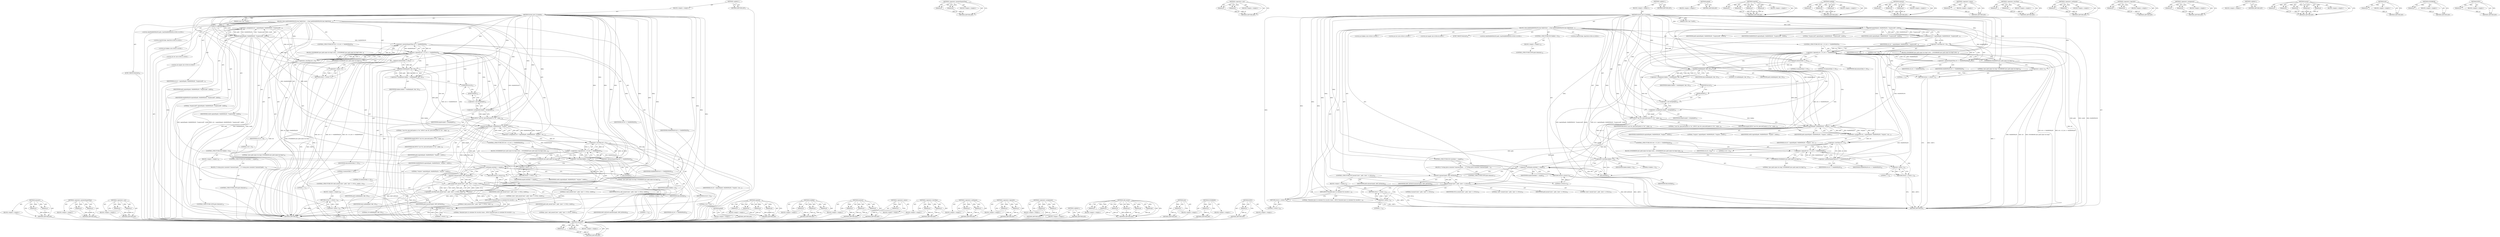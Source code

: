 digraph "INFO" {
vulnerable_214 [label=<(METHOD,umount2)>];
vulnerable_215 [label=<(PARAM,p1)>];
vulnerable_216 [label=<(PARAM,p2)>];
vulnerable_217 [label=<(BLOCK,&lt;empty&gt;,&lt;empty&gt;)>];
vulnerable_218 [label=<(METHOD_RETURN,ANY)>];
vulnerable_168 [label=<(METHOD,&lt;operator&gt;.greaterEqualsThan)>];
vulnerable_169 [label=<(PARAM,p1)>];
vulnerable_170 [label=<(PARAM,p2)>];
vulnerable_171 [label=<(BLOCK,&lt;empty&gt;,&lt;empty&gt;)>];
vulnerable_172 [label=<(METHOD_RETURN,ANY)>];
vulnerable_193 [label=<(METHOD,&lt;operator&gt;.cast)>];
vulnerable_194 [label=<(PARAM,p1)>];
vulnerable_195 [label=<(PARAM,p2)>];
vulnerable_196 [label=<(BLOCK,&lt;empty&gt;,&lt;empty&gt;)>];
vulnerable_197 [label=<(METHOD_RETURN,ANY)>];
vulnerable_6 [label=<(METHOD,&lt;global&gt;)<SUB>1</SUB>>];
vulnerable_7 [label=<(BLOCK,&lt;empty&gt;,&lt;empty&gt;)<SUB>1</SUB>>];
vulnerable_8 [label=<(METHOD,mount_proc_if_needed)<SUB>1</SUB>>];
vulnerable_9 [label=<(PARAM,const char *rootfs)<SUB>1</SUB>>];
vulnerable_10 [label=<(BLOCK,{
	char path[MAXPATHLEN];
	char link[20];
	int ...,{
	char path[MAXPATHLEN];
	char link[20];
	int ...)<SUB>2</SUB>>];
vulnerable_11 [label="<(LOCAL,char[MAXPATHLEN] path: char[MAXPATHLEN])<SUB>3</SUB>>"];
vulnerable_12 [label="<(LOCAL,char[20] link: char[20])<SUB>4</SUB>>"];
vulnerable_13 [label="<(LOCAL,int linklen: int)<SUB>5</SUB>>"];
vulnerable_14 [label="<(LOCAL,int ret: int)<SUB>5</SUB>>"];
vulnerable_15 [label="<(LOCAL,int mypid: int)<SUB>6</SUB>>"];
vulnerable_16 [label=<(&lt;operator&gt;.assignment,ret = snprintf(path, MAXPATHLEN, &quot;%s/proc/self&quot;...)<SUB>8</SUB>>];
vulnerable_17 [label=<(IDENTIFIER,ret,ret = snprintf(path, MAXPATHLEN, &quot;%s/proc/self&quot;...)<SUB>8</SUB>>];
vulnerable_18 [label=<(snprintf,snprintf(path, MAXPATHLEN, &quot;%s/proc/self&quot;, rootfs))<SUB>8</SUB>>];
vulnerable_19 [label=<(IDENTIFIER,path,snprintf(path, MAXPATHLEN, &quot;%s/proc/self&quot;, rootfs))<SUB>8</SUB>>];
vulnerable_20 [label=<(IDENTIFIER,MAXPATHLEN,snprintf(path, MAXPATHLEN, &quot;%s/proc/self&quot;, rootfs))<SUB>8</SUB>>];
vulnerable_21 [label=<(LITERAL,&quot;%s/proc/self&quot;,snprintf(path, MAXPATHLEN, &quot;%s/proc/self&quot;, rootfs))<SUB>8</SUB>>];
vulnerable_22 [label=<(IDENTIFIER,rootfs,snprintf(path, MAXPATHLEN, &quot;%s/proc/self&quot;, rootfs))<SUB>8</SUB>>];
vulnerable_23 [label=<(CONTROL_STRUCTURE,IF,if (ret &lt; 0 || ret &gt;= MAXPATHLEN))<SUB>9</SUB>>];
vulnerable_24 [label=<(&lt;operator&gt;.logicalOr,ret &lt; 0 || ret &gt;= MAXPATHLEN)<SUB>9</SUB>>];
vulnerable_25 [label=<(&lt;operator&gt;.lessThan,ret &lt; 0)<SUB>9</SUB>>];
vulnerable_26 [label=<(IDENTIFIER,ret,ret &lt; 0)<SUB>9</SUB>>];
vulnerable_27 [label=<(LITERAL,0,ret &lt; 0)<SUB>9</SUB>>];
vulnerable_28 [label=<(&lt;operator&gt;.greaterEqualsThan,ret &gt;= MAXPATHLEN)<SUB>9</SUB>>];
vulnerable_29 [label=<(IDENTIFIER,ret,ret &gt;= MAXPATHLEN)<SUB>9</SUB>>];
vulnerable_30 [label=<(IDENTIFIER,MAXPATHLEN,ret &gt;= MAXPATHLEN)<SUB>9</SUB>>];
vulnerable_31 [label=<(BLOCK,{
		SYSERROR(&quot;proc path name too long&quot;);
		retu...,{
		SYSERROR(&quot;proc path name too long&quot;);
		retu...)<SUB>9</SUB>>];
vulnerable_32 [label=<(SYSERROR,SYSERROR(&quot;proc path name too long&quot;))<SUB>10</SUB>>];
vulnerable_33 [label=<(LITERAL,&quot;proc path name too long&quot;,SYSERROR(&quot;proc path name too long&quot;))<SUB>10</SUB>>];
vulnerable_34 [label=<(RETURN,return -1;,return -1;)<SUB>11</SUB>>];
vulnerable_35 [label=<(&lt;operator&gt;.minus,-1)<SUB>11</SUB>>];
vulnerable_36 [label=<(LITERAL,1,-1)<SUB>11</SUB>>];
vulnerable_37 [label=<(memset,memset(link, 0, 20))<SUB>13</SUB>>];
vulnerable_38 [label=<(IDENTIFIER,link,memset(link, 0, 20))<SUB>13</SUB>>];
vulnerable_39 [label=<(LITERAL,0,memset(link, 0, 20))<SUB>13</SUB>>];
vulnerable_40 [label=<(LITERAL,20,memset(link, 0, 20))<SUB>13</SUB>>];
vulnerable_41 [label=<(&lt;operator&gt;.assignment,linklen = readlink(path, link, 20))<SUB>14</SUB>>];
vulnerable_42 [label=<(IDENTIFIER,linklen,linklen = readlink(path, link, 20))<SUB>14</SUB>>];
vulnerable_43 [label=<(readlink,readlink(path, link, 20))<SUB>14</SUB>>];
vulnerable_44 [label=<(IDENTIFIER,path,readlink(path, link, 20))<SUB>14</SUB>>];
vulnerable_45 [label=<(IDENTIFIER,link,readlink(path, link, 20))<SUB>14</SUB>>];
vulnerable_46 [label=<(LITERAL,20,readlink(path, link, 20))<SUB>14</SUB>>];
vulnerable_47 [label=<(&lt;operator&gt;.assignment,mypid = (int)getpid())<SUB>15</SUB>>];
vulnerable_48 [label=<(IDENTIFIER,mypid,mypid = (int)getpid())<SUB>15</SUB>>];
vulnerable_49 [label=<(&lt;operator&gt;.cast,(int)getpid())<SUB>15</SUB>>];
vulnerable_50 [label=<(UNKNOWN,int,int)<SUB>15</SUB>>];
vulnerable_51 [label=<(getpid,getpid())<SUB>15</SUB>>];
vulnerable_52 [label=<(INFO,INFO(&quot;I am %d, /proc/self points to '%s'&quot;, mypi...)<SUB>16</SUB>>];
vulnerable_53 [label=<(LITERAL,&quot;I am %d, /proc/self points to '%s'&quot;,INFO(&quot;I am %d, /proc/self points to '%s'&quot;, mypi...)<SUB>16</SUB>>];
vulnerable_54 [label=<(IDENTIFIER,mypid,INFO(&quot;I am %d, /proc/self points to '%s'&quot;, mypi...)<SUB>16</SUB>>];
vulnerable_55 [label=<(IDENTIFIER,link,INFO(&quot;I am %d, /proc/self points to '%s'&quot;, mypi...)<SUB>16</SUB>>];
vulnerable_56 [label=<(&lt;operator&gt;.assignment,ret = snprintf(path, MAXPATHLEN, &quot;%s/proc&quot;, roo...)<SUB>17</SUB>>];
vulnerable_57 [label=<(IDENTIFIER,ret,ret = snprintf(path, MAXPATHLEN, &quot;%s/proc&quot;, roo...)<SUB>17</SUB>>];
vulnerable_58 [label=<(snprintf,snprintf(path, MAXPATHLEN, &quot;%s/proc&quot;, rootfs))<SUB>17</SUB>>];
vulnerable_59 [label=<(IDENTIFIER,path,snprintf(path, MAXPATHLEN, &quot;%s/proc&quot;, rootfs))<SUB>17</SUB>>];
vulnerable_60 [label=<(IDENTIFIER,MAXPATHLEN,snprintf(path, MAXPATHLEN, &quot;%s/proc&quot;, rootfs))<SUB>17</SUB>>];
vulnerable_61 [label=<(LITERAL,&quot;%s/proc&quot;,snprintf(path, MAXPATHLEN, &quot;%s/proc&quot;, rootfs))<SUB>17</SUB>>];
vulnerable_62 [label=<(IDENTIFIER,rootfs,snprintf(path, MAXPATHLEN, &quot;%s/proc&quot;, rootfs))<SUB>17</SUB>>];
vulnerable_63 [label=<(CONTROL_STRUCTURE,IF,if (ret &lt; 0 || ret &gt;= MAXPATHLEN))<SUB>18</SUB>>];
vulnerable_64 [label=<(&lt;operator&gt;.logicalOr,ret &lt; 0 || ret &gt;= MAXPATHLEN)<SUB>18</SUB>>];
vulnerable_65 [label=<(&lt;operator&gt;.lessThan,ret &lt; 0)<SUB>18</SUB>>];
vulnerable_66 [label=<(IDENTIFIER,ret,ret &lt; 0)<SUB>18</SUB>>];
vulnerable_67 [label=<(LITERAL,0,ret &lt; 0)<SUB>18</SUB>>];
vulnerable_68 [label=<(&lt;operator&gt;.greaterEqualsThan,ret &gt;= MAXPATHLEN)<SUB>18</SUB>>];
vulnerable_69 [label=<(IDENTIFIER,ret,ret &gt;= MAXPATHLEN)<SUB>18</SUB>>];
vulnerable_70 [label=<(IDENTIFIER,MAXPATHLEN,ret &gt;= MAXPATHLEN)<SUB>18</SUB>>];
vulnerable_71 [label=<(BLOCK,{
		SYSERROR(&quot;proc path name too long&quot;);
		retu...,{
		SYSERROR(&quot;proc path name too long&quot;);
		retu...)<SUB>18</SUB>>];
vulnerable_72 [label=<(SYSERROR,SYSERROR(&quot;proc path name too long&quot;))<SUB>19</SUB>>];
vulnerable_73 [label=<(LITERAL,&quot;proc path name too long&quot;,SYSERROR(&quot;proc path name too long&quot;))<SUB>19</SUB>>];
vulnerable_74 [label=<(RETURN,return -1;,return -1;)<SUB>20</SUB>>];
vulnerable_75 [label=<(&lt;operator&gt;.minus,-1)<SUB>20</SUB>>];
vulnerable_76 [label=<(LITERAL,1,-1)<SUB>20</SUB>>];
vulnerable_77 [label=<(CONTROL_STRUCTURE,IF,if (linklen &lt; 0))<SUB>22</SUB>>];
vulnerable_78 [label=<(&lt;operator&gt;.lessThan,linklen &lt; 0)<SUB>22</SUB>>];
vulnerable_79 [label=<(IDENTIFIER,linklen,linklen &lt; 0)<SUB>22</SUB>>];
vulnerable_80 [label=<(LITERAL,0,linklen &lt; 0)<SUB>22</SUB>>];
vulnerable_81 [label=<(BLOCK,&lt;empty&gt;,&lt;empty&gt;)<SUB>23</SUB>>];
vulnerable_82 [label=<(CONTROL_STRUCTURE,GOTO,goto domount;)<SUB>23</SUB>>];
vulnerable_83 [label=<(CONTROL_STRUCTURE,IF,if (atoi(link) != mypid))<SUB>24</SUB>>];
vulnerable_84 [label=<(&lt;operator&gt;.notEquals,atoi(link) != mypid)<SUB>24</SUB>>];
vulnerable_85 [label=<(atoi,atoi(link))<SUB>24</SUB>>];
vulnerable_86 [label=<(IDENTIFIER,link,atoi(link))<SUB>24</SUB>>];
vulnerable_87 [label=<(IDENTIFIER,mypid,atoi(link) != mypid)<SUB>24</SUB>>];
vulnerable_88 [label=<(BLOCK,{
		/* wrong /procs mounted */
		umount2(path, ...,{
		/* wrong /procs mounted */
		umount2(path, ...)<SUB>24</SUB>>];
vulnerable_89 [label=<(umount2,umount2(path, MNT_DETACH))<SUB>26</SUB>>];
vulnerable_90 [label=<(IDENTIFIER,path,umount2(path, MNT_DETACH))<SUB>26</SUB>>];
vulnerable_91 [label=<(IDENTIFIER,MNT_DETACH,umount2(path, MNT_DETACH))<SUB>26</SUB>>];
vulnerable_92 [label=<(CONTROL_STRUCTURE,GOTO,goto domount;)<SUB>27</SUB>>];
vulnerable_93 [label=<(RETURN,return 0;,return 0;)<SUB>30</SUB>>];
vulnerable_94 [label=<(LITERAL,0,return 0;)<SUB>30</SUB>>];
vulnerable_95 [label=<(JUMP_TARGET,domount)<SUB>32</SUB>>];
vulnerable_96 [label=<(CONTROL_STRUCTURE,IF,if (mount(&quot;proc&quot;, path, &quot;proc&quot;, 0, NULL)))<SUB>33</SUB>>];
vulnerable_97 [label=<(mount,mount(&quot;proc&quot;, path, &quot;proc&quot;, 0, NULL))<SUB>33</SUB>>];
vulnerable_98 [label=<(LITERAL,&quot;proc&quot;,mount(&quot;proc&quot;, path, &quot;proc&quot;, 0, NULL))<SUB>33</SUB>>];
vulnerable_99 [label=<(IDENTIFIER,path,mount(&quot;proc&quot;, path, &quot;proc&quot;, 0, NULL))<SUB>33</SUB>>];
vulnerable_100 [label=<(LITERAL,&quot;proc&quot;,mount(&quot;proc&quot;, path, &quot;proc&quot;, 0, NULL))<SUB>33</SUB>>];
vulnerable_101 [label=<(LITERAL,0,mount(&quot;proc&quot;, path, &quot;proc&quot;, 0, NULL))<SUB>33</SUB>>];
vulnerable_102 [label=<(IDENTIFIER,NULL,mount(&quot;proc&quot;, path, &quot;proc&quot;, 0, NULL))<SUB>33</SUB>>];
vulnerable_103 [label=<(BLOCK,&lt;empty&gt;,&lt;empty&gt;)<SUB>34</SUB>>];
vulnerable_104 [label=<(RETURN,return -1;,return -1;)<SUB>34</SUB>>];
vulnerable_105 [label=<(&lt;operator&gt;.minus,-1)<SUB>34</SUB>>];
vulnerable_106 [label=<(LITERAL,1,-1)<SUB>34</SUB>>];
vulnerable_107 [label=<(INFO,INFO(&quot;Mounted /proc in container for security t...)<SUB>35</SUB>>];
vulnerable_108 [label=<(LITERAL,&quot;Mounted /proc in container for security transi...,INFO(&quot;Mounted /proc in container for security t...)<SUB>35</SUB>>];
vulnerable_109 [label=<(RETURN,return 1;,return 1;)<SUB>36</SUB>>];
vulnerable_110 [label=<(LITERAL,1,return 1;)<SUB>36</SUB>>];
vulnerable_111 [label=<(METHOD_RETURN,int)<SUB>1</SUB>>];
vulnerable_113 [label=<(METHOD_RETURN,ANY)<SUB>1</SUB>>];
vulnerable_198 [label=<(METHOD,getpid)>];
vulnerable_199 [label=<(BLOCK,&lt;empty&gt;,&lt;empty&gt;)>];
vulnerable_200 [label=<(METHOD_RETURN,ANY)>];
vulnerable_151 [label=<(METHOD,snprintf)>];
vulnerable_152 [label=<(PARAM,p1)>];
vulnerable_153 [label=<(PARAM,p2)>];
vulnerable_154 [label=<(PARAM,p3)>];
vulnerable_155 [label=<(PARAM,p4)>];
vulnerable_156 [label=<(BLOCK,&lt;empty&gt;,&lt;empty&gt;)>];
vulnerable_157 [label=<(METHOD_RETURN,ANY)>];
vulnerable_187 [label=<(METHOD,readlink)>];
vulnerable_188 [label=<(PARAM,p1)>];
vulnerable_189 [label=<(PARAM,p2)>];
vulnerable_190 [label=<(PARAM,p3)>];
vulnerable_191 [label=<(BLOCK,&lt;empty&gt;,&lt;empty&gt;)>];
vulnerable_192 [label=<(METHOD_RETURN,ANY)>];
vulnerable_181 [label=<(METHOD,memset)>];
vulnerable_182 [label=<(PARAM,p1)>];
vulnerable_183 [label=<(PARAM,p2)>];
vulnerable_184 [label=<(PARAM,p3)>];
vulnerable_185 [label=<(BLOCK,&lt;empty&gt;,&lt;empty&gt;)>];
vulnerable_186 [label=<(METHOD_RETURN,ANY)>];
vulnerable_177 [label=<(METHOD,&lt;operator&gt;.minus)>];
vulnerable_178 [label=<(PARAM,p1)>];
vulnerable_179 [label=<(BLOCK,&lt;empty&gt;,&lt;empty&gt;)>];
vulnerable_180 [label=<(METHOD_RETURN,ANY)>];
vulnerable_163 [label=<(METHOD,&lt;operator&gt;.lessThan)>];
vulnerable_164 [label=<(PARAM,p1)>];
vulnerable_165 [label=<(PARAM,p2)>];
vulnerable_166 [label=<(BLOCK,&lt;empty&gt;,&lt;empty&gt;)>];
vulnerable_167 [label=<(METHOD_RETURN,ANY)>];
vulnerable_205 [label=<(METHOD,&lt;operator&gt;.notEquals)>];
vulnerable_206 [label=<(PARAM,p1)>];
vulnerable_207 [label=<(PARAM,p2)>];
vulnerable_208 [label=<(BLOCK,&lt;empty&gt;,&lt;empty&gt;)>];
vulnerable_209 [label=<(METHOD_RETURN,ANY)>];
vulnerable_158 [label=<(METHOD,&lt;operator&gt;.logicalOr)>];
vulnerable_159 [label=<(PARAM,p1)>];
vulnerable_160 [label=<(PARAM,p2)>];
vulnerable_161 [label=<(BLOCK,&lt;empty&gt;,&lt;empty&gt;)>];
vulnerable_162 [label=<(METHOD_RETURN,ANY)>];
vulnerable_146 [label=<(METHOD,&lt;operator&gt;.assignment)>];
vulnerable_147 [label=<(PARAM,p1)>];
vulnerable_148 [label=<(PARAM,p2)>];
vulnerable_149 [label=<(BLOCK,&lt;empty&gt;,&lt;empty&gt;)>];
vulnerable_150 [label=<(METHOD_RETURN,ANY)>];
vulnerable_140 [label=<(METHOD,&lt;global&gt;)<SUB>1</SUB>>];
vulnerable_141 [label=<(BLOCK,&lt;empty&gt;,&lt;empty&gt;)>];
vulnerable_142 [label=<(METHOD_RETURN,ANY)>];
vulnerable_219 [label=<(METHOD,mount)>];
vulnerable_220 [label=<(PARAM,p1)>];
vulnerable_221 [label=<(PARAM,p2)>];
vulnerable_222 [label=<(PARAM,p3)>];
vulnerable_223 [label=<(PARAM,p4)>];
vulnerable_224 [label=<(PARAM,p5)>];
vulnerable_225 [label=<(BLOCK,&lt;empty&gt;,&lt;empty&gt;)>];
vulnerable_226 [label=<(METHOD_RETURN,ANY)>];
vulnerable_210 [label=<(METHOD,atoi)>];
vulnerable_211 [label=<(PARAM,p1)>];
vulnerable_212 [label=<(BLOCK,&lt;empty&gt;,&lt;empty&gt;)>];
vulnerable_213 [label=<(METHOD_RETURN,ANY)>];
vulnerable_173 [label=<(METHOD,SYSERROR)>];
vulnerable_174 [label=<(PARAM,p1)>];
vulnerable_175 [label=<(BLOCK,&lt;empty&gt;,&lt;empty&gt;)>];
vulnerable_176 [label=<(METHOD_RETURN,ANY)>];
vulnerable_201 [label=<(METHOD,INFO)>];
vulnerable_202 [label=<(PARAM,p1)>];
vulnerable_203 [label=<(BLOCK,&lt;empty&gt;,&lt;empty&gt;)>];
vulnerable_204 [label=<(METHOD_RETURN,ANY)>];
fixed_217 [label=<(METHOD,umount2)>];
fixed_218 [label=<(PARAM,p1)>];
fixed_219 [label=<(PARAM,p2)>];
fixed_220 [label=<(BLOCK,&lt;empty&gt;,&lt;empty&gt;)>];
fixed_221 [label=<(METHOD_RETURN,ANY)>];
fixed_171 [label=<(METHOD,&lt;operator&gt;.greaterEqualsThan)>];
fixed_172 [label=<(PARAM,p1)>];
fixed_173 [label=<(PARAM,p2)>];
fixed_174 [label=<(BLOCK,&lt;empty&gt;,&lt;empty&gt;)>];
fixed_175 [label=<(METHOD_RETURN,ANY)>];
fixed_196 [label=<(METHOD,&lt;operator&gt;.cast)>];
fixed_197 [label=<(PARAM,p1)>];
fixed_198 [label=<(PARAM,p2)>];
fixed_199 [label=<(BLOCK,&lt;empty&gt;,&lt;empty&gt;)>];
fixed_200 [label=<(METHOD_RETURN,ANY)>];
fixed_6 [label=<(METHOD,&lt;global&gt;)<SUB>1</SUB>>];
fixed_7 [label=<(BLOCK,&lt;empty&gt;,&lt;empty&gt;)<SUB>1</SUB>>];
fixed_8 [label=<(METHOD,mount_proc_if_needed)<SUB>1</SUB>>];
fixed_9 [label=<(PARAM,const char *rootfs)<SUB>1</SUB>>];
fixed_10 [label=<(BLOCK,{
	char path[MAXPATHLEN];
	char link[20];
	int ...,{
	char path[MAXPATHLEN];
	char link[20];
	int ...)<SUB>2</SUB>>];
fixed_11 [label="<(LOCAL,char[MAXPATHLEN] path: char[MAXPATHLEN])<SUB>3</SUB>>"];
fixed_12 [label="<(LOCAL,char[20] link: char[20])<SUB>4</SUB>>"];
fixed_13 [label="<(LOCAL,int linklen: int)<SUB>5</SUB>>"];
fixed_14 [label="<(LOCAL,int ret: int)<SUB>5</SUB>>"];
fixed_15 [label="<(LOCAL,int mypid: int)<SUB>6</SUB>>"];
fixed_16 [label=<(&lt;operator&gt;.assignment,ret = snprintf(path, MAXPATHLEN, &quot;%s/proc/self&quot;...)<SUB>8</SUB>>];
fixed_17 [label=<(IDENTIFIER,ret,ret = snprintf(path, MAXPATHLEN, &quot;%s/proc/self&quot;...)<SUB>8</SUB>>];
fixed_18 [label=<(snprintf,snprintf(path, MAXPATHLEN, &quot;%s/proc/self&quot;, rootfs))<SUB>8</SUB>>];
fixed_19 [label=<(IDENTIFIER,path,snprintf(path, MAXPATHLEN, &quot;%s/proc/self&quot;, rootfs))<SUB>8</SUB>>];
fixed_20 [label=<(IDENTIFIER,MAXPATHLEN,snprintf(path, MAXPATHLEN, &quot;%s/proc/self&quot;, rootfs))<SUB>8</SUB>>];
fixed_21 [label=<(LITERAL,&quot;%s/proc/self&quot;,snprintf(path, MAXPATHLEN, &quot;%s/proc/self&quot;, rootfs))<SUB>8</SUB>>];
fixed_22 [label=<(IDENTIFIER,rootfs,snprintf(path, MAXPATHLEN, &quot;%s/proc/self&quot;, rootfs))<SUB>8</SUB>>];
fixed_23 [label=<(CONTROL_STRUCTURE,IF,if (ret &lt; 0 || ret &gt;= MAXPATHLEN))<SUB>9</SUB>>];
fixed_24 [label=<(&lt;operator&gt;.logicalOr,ret &lt; 0 || ret &gt;= MAXPATHLEN)<SUB>9</SUB>>];
fixed_25 [label=<(&lt;operator&gt;.lessThan,ret &lt; 0)<SUB>9</SUB>>];
fixed_26 [label=<(IDENTIFIER,ret,ret &lt; 0)<SUB>9</SUB>>];
fixed_27 [label=<(LITERAL,0,ret &lt; 0)<SUB>9</SUB>>];
fixed_28 [label=<(&lt;operator&gt;.greaterEqualsThan,ret &gt;= MAXPATHLEN)<SUB>9</SUB>>];
fixed_29 [label=<(IDENTIFIER,ret,ret &gt;= MAXPATHLEN)<SUB>9</SUB>>];
fixed_30 [label=<(IDENTIFIER,MAXPATHLEN,ret &gt;= MAXPATHLEN)<SUB>9</SUB>>];
fixed_31 [label=<(BLOCK,{
		SYSERROR(&quot;proc path name too long&quot;);
		retu...,{
		SYSERROR(&quot;proc path name too long&quot;);
		retu...)<SUB>9</SUB>>];
fixed_32 [label=<(SYSERROR,SYSERROR(&quot;proc path name too long&quot;))<SUB>10</SUB>>];
fixed_33 [label=<(LITERAL,&quot;proc path name too long&quot;,SYSERROR(&quot;proc path name too long&quot;))<SUB>10</SUB>>];
fixed_34 [label=<(RETURN,return -1;,return -1;)<SUB>11</SUB>>];
fixed_35 [label=<(&lt;operator&gt;.minus,-1)<SUB>11</SUB>>];
fixed_36 [label=<(LITERAL,1,-1)<SUB>11</SUB>>];
fixed_37 [label=<(memset,memset(link, 0, 20))<SUB>13</SUB>>];
fixed_38 [label=<(IDENTIFIER,link,memset(link, 0, 20))<SUB>13</SUB>>];
fixed_39 [label=<(LITERAL,0,memset(link, 0, 20))<SUB>13</SUB>>];
fixed_40 [label=<(LITERAL,20,memset(link, 0, 20))<SUB>13</SUB>>];
fixed_41 [label=<(&lt;operator&gt;.assignment,linklen = readlink(path, link, 20))<SUB>14</SUB>>];
fixed_42 [label=<(IDENTIFIER,linklen,linklen = readlink(path, link, 20))<SUB>14</SUB>>];
fixed_43 [label=<(readlink,readlink(path, link, 20))<SUB>14</SUB>>];
fixed_44 [label=<(IDENTIFIER,path,readlink(path, link, 20))<SUB>14</SUB>>];
fixed_45 [label=<(IDENTIFIER,link,readlink(path, link, 20))<SUB>14</SUB>>];
fixed_46 [label=<(LITERAL,20,readlink(path, link, 20))<SUB>14</SUB>>];
fixed_47 [label=<(&lt;operator&gt;.assignment,mypid = (int)getpid())<SUB>15</SUB>>];
fixed_48 [label=<(IDENTIFIER,mypid,mypid = (int)getpid())<SUB>15</SUB>>];
fixed_49 [label=<(&lt;operator&gt;.cast,(int)getpid())<SUB>15</SUB>>];
fixed_50 [label=<(UNKNOWN,int,int)<SUB>15</SUB>>];
fixed_51 [label=<(getpid,getpid())<SUB>15</SUB>>];
fixed_52 [label=<(INFO,INFO(&quot;I am %d, /proc/self points to '%s'&quot;, mypi...)<SUB>16</SUB>>];
fixed_53 [label=<(LITERAL,&quot;I am %d, /proc/self points to '%s'&quot;,INFO(&quot;I am %d, /proc/self points to '%s'&quot;, mypi...)<SUB>16</SUB>>];
fixed_54 [label=<(IDENTIFIER,mypid,INFO(&quot;I am %d, /proc/self points to '%s'&quot;, mypi...)<SUB>16</SUB>>];
fixed_55 [label=<(IDENTIFIER,link,INFO(&quot;I am %d, /proc/self points to '%s'&quot;, mypi...)<SUB>16</SUB>>];
fixed_56 [label=<(&lt;operator&gt;.assignment,ret = snprintf(path, MAXPATHLEN, &quot;%s/proc&quot;, roo...)<SUB>17</SUB>>];
fixed_57 [label=<(IDENTIFIER,ret,ret = snprintf(path, MAXPATHLEN, &quot;%s/proc&quot;, roo...)<SUB>17</SUB>>];
fixed_58 [label=<(snprintf,snprintf(path, MAXPATHLEN, &quot;%s/proc&quot;, rootfs))<SUB>17</SUB>>];
fixed_59 [label=<(IDENTIFIER,path,snprintf(path, MAXPATHLEN, &quot;%s/proc&quot;, rootfs))<SUB>17</SUB>>];
fixed_60 [label=<(IDENTIFIER,MAXPATHLEN,snprintf(path, MAXPATHLEN, &quot;%s/proc&quot;, rootfs))<SUB>17</SUB>>];
fixed_61 [label=<(LITERAL,&quot;%s/proc&quot;,snprintf(path, MAXPATHLEN, &quot;%s/proc&quot;, rootfs))<SUB>17</SUB>>];
fixed_62 [label=<(IDENTIFIER,rootfs,snprintf(path, MAXPATHLEN, &quot;%s/proc&quot;, rootfs))<SUB>17</SUB>>];
fixed_63 [label=<(CONTROL_STRUCTURE,IF,if (ret &lt; 0 || ret &gt;= MAXPATHLEN))<SUB>18</SUB>>];
fixed_64 [label=<(&lt;operator&gt;.logicalOr,ret &lt; 0 || ret &gt;= MAXPATHLEN)<SUB>18</SUB>>];
fixed_65 [label=<(&lt;operator&gt;.lessThan,ret &lt; 0)<SUB>18</SUB>>];
fixed_66 [label=<(IDENTIFIER,ret,ret &lt; 0)<SUB>18</SUB>>];
fixed_67 [label=<(LITERAL,0,ret &lt; 0)<SUB>18</SUB>>];
fixed_68 [label=<(&lt;operator&gt;.greaterEqualsThan,ret &gt;= MAXPATHLEN)<SUB>18</SUB>>];
fixed_69 [label=<(IDENTIFIER,ret,ret &gt;= MAXPATHLEN)<SUB>18</SUB>>];
fixed_70 [label=<(IDENTIFIER,MAXPATHLEN,ret &gt;= MAXPATHLEN)<SUB>18</SUB>>];
fixed_71 [label=<(BLOCK,{
		SYSERROR(&quot;proc path name too long&quot;);
		retu...,{
		SYSERROR(&quot;proc path name too long&quot;);
		retu...)<SUB>18</SUB>>];
fixed_72 [label=<(SYSERROR,SYSERROR(&quot;proc path name too long&quot;))<SUB>19</SUB>>];
fixed_73 [label=<(LITERAL,&quot;proc path name too long&quot;,SYSERROR(&quot;proc path name too long&quot;))<SUB>19</SUB>>];
fixed_74 [label=<(RETURN,return -1;,return -1;)<SUB>20</SUB>>];
fixed_75 [label=<(&lt;operator&gt;.minus,-1)<SUB>20</SUB>>];
fixed_76 [label=<(LITERAL,1,-1)<SUB>20</SUB>>];
fixed_77 [label=<(CONTROL_STRUCTURE,IF,if (linklen &lt; 0))<SUB>22</SUB>>];
fixed_78 [label=<(&lt;operator&gt;.lessThan,linklen &lt; 0)<SUB>22</SUB>>];
fixed_79 [label=<(IDENTIFIER,linklen,linklen &lt; 0)<SUB>22</SUB>>];
fixed_80 [label=<(LITERAL,0,linklen &lt; 0)<SUB>22</SUB>>];
fixed_81 [label=<(BLOCK,&lt;empty&gt;,&lt;empty&gt;)<SUB>23</SUB>>];
fixed_82 [label=<(CONTROL_STRUCTURE,GOTO,goto domount;)<SUB>23</SUB>>];
fixed_83 [label=<(CONTROL_STRUCTURE,IF,if (atoi(link) != mypid))<SUB>24</SUB>>];
fixed_84 [label=<(&lt;operator&gt;.notEquals,atoi(link) != mypid)<SUB>24</SUB>>];
fixed_85 [label=<(atoi,atoi(link))<SUB>24</SUB>>];
fixed_86 [label=<(IDENTIFIER,link,atoi(link))<SUB>24</SUB>>];
fixed_87 [label=<(IDENTIFIER,mypid,atoi(link) != mypid)<SUB>24</SUB>>];
fixed_88 [label=<(BLOCK,{
		/* wrong /procs mounted */
		umount2(path, ...,{
		/* wrong /procs mounted */
		umount2(path, ...)<SUB>24</SUB>>];
fixed_89 [label=<(umount2,umount2(path, MNT_DETACH))<SUB>26</SUB>>];
fixed_90 [label=<(IDENTIFIER,path,umount2(path, MNT_DETACH))<SUB>26</SUB>>];
fixed_91 [label=<(IDENTIFIER,MNT_DETACH,umount2(path, MNT_DETACH))<SUB>26</SUB>>];
fixed_92 [label=<(CONTROL_STRUCTURE,GOTO,goto domount;)<SUB>27</SUB>>];
fixed_93 [label=<(RETURN,return 0;,return 0;)<SUB>30</SUB>>];
fixed_94 [label=<(LITERAL,0,return 0;)<SUB>30</SUB>>];
fixed_95 [label=<(JUMP_TARGET,domount)<SUB>32</SUB>>];
fixed_96 [label=<(CONTROL_STRUCTURE,IF,if (safe_mount(&quot;proc&quot;, path, &quot;proc&quot;, 0, NULL, rootfs) &lt; 0))<SUB>33</SUB>>];
fixed_97 [label=<(&lt;operator&gt;.lessThan,safe_mount(&quot;proc&quot;, path, &quot;proc&quot;, 0, NULL, rootf...)<SUB>33</SUB>>];
fixed_98 [label=<(safe_mount,safe_mount(&quot;proc&quot;, path, &quot;proc&quot;, 0, NULL, rootfs))<SUB>33</SUB>>];
fixed_99 [label=<(LITERAL,&quot;proc&quot;,safe_mount(&quot;proc&quot;, path, &quot;proc&quot;, 0, NULL, rootfs))<SUB>33</SUB>>];
fixed_100 [label=<(IDENTIFIER,path,safe_mount(&quot;proc&quot;, path, &quot;proc&quot;, 0, NULL, rootfs))<SUB>33</SUB>>];
fixed_101 [label=<(LITERAL,&quot;proc&quot;,safe_mount(&quot;proc&quot;, path, &quot;proc&quot;, 0, NULL, rootfs))<SUB>33</SUB>>];
fixed_102 [label=<(LITERAL,0,safe_mount(&quot;proc&quot;, path, &quot;proc&quot;, 0, NULL, rootfs))<SUB>33</SUB>>];
fixed_103 [label=<(IDENTIFIER,NULL,safe_mount(&quot;proc&quot;, path, &quot;proc&quot;, 0, NULL, rootfs))<SUB>33</SUB>>];
fixed_104 [label=<(IDENTIFIER,rootfs,safe_mount(&quot;proc&quot;, path, &quot;proc&quot;, 0, NULL, rootfs))<SUB>33</SUB>>];
fixed_105 [label=<(LITERAL,0,safe_mount(&quot;proc&quot;, path, &quot;proc&quot;, 0, NULL, rootf...)<SUB>33</SUB>>];
fixed_106 [label=<(BLOCK,&lt;empty&gt;,&lt;empty&gt;)<SUB>34</SUB>>];
fixed_107 [label=<(RETURN,return -1;,return -1;)<SUB>34</SUB>>];
fixed_108 [label=<(&lt;operator&gt;.minus,-1)<SUB>34</SUB>>];
fixed_109 [label=<(LITERAL,1,-1)<SUB>34</SUB>>];
fixed_110 [label=<(INFO,INFO(&quot;Mounted /proc in container for security t...)<SUB>35</SUB>>];
fixed_111 [label=<(LITERAL,&quot;Mounted /proc in container for security transi...,INFO(&quot;Mounted /proc in container for security t...)<SUB>35</SUB>>];
fixed_112 [label=<(RETURN,return 1;,return 1;)<SUB>36</SUB>>];
fixed_113 [label=<(LITERAL,1,return 1;)<SUB>36</SUB>>];
fixed_114 [label=<(METHOD_RETURN,int)<SUB>1</SUB>>];
fixed_116 [label=<(METHOD_RETURN,ANY)<SUB>1</SUB>>];
fixed_201 [label=<(METHOD,getpid)>];
fixed_202 [label=<(BLOCK,&lt;empty&gt;,&lt;empty&gt;)>];
fixed_203 [label=<(METHOD_RETURN,ANY)>];
fixed_154 [label=<(METHOD,snprintf)>];
fixed_155 [label=<(PARAM,p1)>];
fixed_156 [label=<(PARAM,p2)>];
fixed_157 [label=<(PARAM,p3)>];
fixed_158 [label=<(PARAM,p4)>];
fixed_159 [label=<(BLOCK,&lt;empty&gt;,&lt;empty&gt;)>];
fixed_160 [label=<(METHOD_RETURN,ANY)>];
fixed_190 [label=<(METHOD,readlink)>];
fixed_191 [label=<(PARAM,p1)>];
fixed_192 [label=<(PARAM,p2)>];
fixed_193 [label=<(PARAM,p3)>];
fixed_194 [label=<(BLOCK,&lt;empty&gt;,&lt;empty&gt;)>];
fixed_195 [label=<(METHOD_RETURN,ANY)>];
fixed_184 [label=<(METHOD,memset)>];
fixed_185 [label=<(PARAM,p1)>];
fixed_186 [label=<(PARAM,p2)>];
fixed_187 [label=<(PARAM,p3)>];
fixed_188 [label=<(BLOCK,&lt;empty&gt;,&lt;empty&gt;)>];
fixed_189 [label=<(METHOD_RETURN,ANY)>];
fixed_180 [label=<(METHOD,&lt;operator&gt;.minus)>];
fixed_181 [label=<(PARAM,p1)>];
fixed_182 [label=<(BLOCK,&lt;empty&gt;,&lt;empty&gt;)>];
fixed_183 [label=<(METHOD_RETURN,ANY)>];
fixed_166 [label=<(METHOD,&lt;operator&gt;.lessThan)>];
fixed_167 [label=<(PARAM,p1)>];
fixed_168 [label=<(PARAM,p2)>];
fixed_169 [label=<(BLOCK,&lt;empty&gt;,&lt;empty&gt;)>];
fixed_170 [label=<(METHOD_RETURN,ANY)>];
fixed_208 [label=<(METHOD,&lt;operator&gt;.notEquals)>];
fixed_209 [label=<(PARAM,p1)>];
fixed_210 [label=<(PARAM,p2)>];
fixed_211 [label=<(BLOCK,&lt;empty&gt;,&lt;empty&gt;)>];
fixed_212 [label=<(METHOD_RETURN,ANY)>];
fixed_161 [label=<(METHOD,&lt;operator&gt;.logicalOr)>];
fixed_162 [label=<(PARAM,p1)>];
fixed_163 [label=<(PARAM,p2)>];
fixed_164 [label=<(BLOCK,&lt;empty&gt;,&lt;empty&gt;)>];
fixed_165 [label=<(METHOD_RETURN,ANY)>];
fixed_149 [label=<(METHOD,&lt;operator&gt;.assignment)>];
fixed_150 [label=<(PARAM,p1)>];
fixed_151 [label=<(PARAM,p2)>];
fixed_152 [label=<(BLOCK,&lt;empty&gt;,&lt;empty&gt;)>];
fixed_153 [label=<(METHOD_RETURN,ANY)>];
fixed_143 [label=<(METHOD,&lt;global&gt;)<SUB>1</SUB>>];
fixed_144 [label=<(BLOCK,&lt;empty&gt;,&lt;empty&gt;)>];
fixed_145 [label=<(METHOD_RETURN,ANY)>];
fixed_222 [label=<(METHOD,safe_mount)>];
fixed_223 [label=<(PARAM,p1)>];
fixed_224 [label=<(PARAM,p2)>];
fixed_225 [label=<(PARAM,p3)>];
fixed_226 [label=<(PARAM,p4)>];
fixed_227 [label=<(PARAM,p5)>];
fixed_228 [label=<(PARAM,p6)>];
fixed_229 [label=<(BLOCK,&lt;empty&gt;,&lt;empty&gt;)>];
fixed_230 [label=<(METHOD_RETURN,ANY)>];
fixed_213 [label=<(METHOD,atoi)>];
fixed_214 [label=<(PARAM,p1)>];
fixed_215 [label=<(BLOCK,&lt;empty&gt;,&lt;empty&gt;)>];
fixed_216 [label=<(METHOD_RETURN,ANY)>];
fixed_176 [label=<(METHOD,SYSERROR)>];
fixed_177 [label=<(PARAM,p1)>];
fixed_178 [label=<(BLOCK,&lt;empty&gt;,&lt;empty&gt;)>];
fixed_179 [label=<(METHOD_RETURN,ANY)>];
fixed_204 [label=<(METHOD,INFO)>];
fixed_205 [label=<(PARAM,p1)>];
fixed_206 [label=<(BLOCK,&lt;empty&gt;,&lt;empty&gt;)>];
fixed_207 [label=<(METHOD_RETURN,ANY)>];
vulnerable_214 -> vulnerable_215  [key=0, label="AST: "];
vulnerable_214 -> vulnerable_215  [key=1, label="DDG: "];
vulnerable_214 -> vulnerable_217  [key=0, label="AST: "];
vulnerable_214 -> vulnerable_216  [key=0, label="AST: "];
vulnerable_214 -> vulnerable_216  [key=1, label="DDG: "];
vulnerable_214 -> vulnerable_218  [key=0, label="AST: "];
vulnerable_214 -> vulnerable_218  [key=1, label="CFG: "];
vulnerable_215 -> vulnerable_218  [key=0, label="DDG: p1"];
vulnerable_216 -> vulnerable_218  [key=0, label="DDG: p2"];
vulnerable_168 -> vulnerable_169  [key=0, label="AST: "];
vulnerable_168 -> vulnerable_169  [key=1, label="DDG: "];
vulnerable_168 -> vulnerable_171  [key=0, label="AST: "];
vulnerable_168 -> vulnerable_170  [key=0, label="AST: "];
vulnerable_168 -> vulnerable_170  [key=1, label="DDG: "];
vulnerable_168 -> vulnerable_172  [key=0, label="AST: "];
vulnerable_168 -> vulnerable_172  [key=1, label="CFG: "];
vulnerable_169 -> vulnerable_172  [key=0, label="DDG: p1"];
vulnerable_170 -> vulnerable_172  [key=0, label="DDG: p2"];
vulnerable_193 -> vulnerable_194  [key=0, label="AST: "];
vulnerable_193 -> vulnerable_194  [key=1, label="DDG: "];
vulnerable_193 -> vulnerable_196  [key=0, label="AST: "];
vulnerable_193 -> vulnerable_195  [key=0, label="AST: "];
vulnerable_193 -> vulnerable_195  [key=1, label="DDG: "];
vulnerable_193 -> vulnerable_197  [key=0, label="AST: "];
vulnerable_193 -> vulnerable_197  [key=1, label="CFG: "];
vulnerable_194 -> vulnerable_197  [key=0, label="DDG: p1"];
vulnerable_195 -> vulnerable_197  [key=0, label="DDG: p2"];
vulnerable_6 -> vulnerable_7  [key=0, label="AST: "];
vulnerable_6 -> vulnerable_113  [key=0, label="AST: "];
vulnerable_6 -> vulnerable_113  [key=1, label="CFG: "];
vulnerable_7 -> vulnerable_8  [key=0, label="AST: "];
vulnerable_8 -> vulnerable_9  [key=0, label="AST: "];
vulnerable_8 -> vulnerable_9  [key=1, label="DDG: "];
vulnerable_8 -> vulnerable_10  [key=0, label="AST: "];
vulnerable_8 -> vulnerable_111  [key=0, label="AST: "];
vulnerable_8 -> vulnerable_18  [key=0, label="CFG: "];
vulnerable_8 -> vulnerable_18  [key=1, label="DDG: "];
vulnerable_8 -> vulnerable_47  [key=0, label="DDG: "];
vulnerable_8 -> vulnerable_93  [key=0, label="DDG: "];
vulnerable_8 -> vulnerable_109  [key=0, label="DDG: "];
vulnerable_8 -> vulnerable_37  [key=0, label="DDG: "];
vulnerable_8 -> vulnerable_52  [key=0, label="DDG: "];
vulnerable_8 -> vulnerable_94  [key=0, label="DDG: "];
vulnerable_8 -> vulnerable_107  [key=0, label="DDG: "];
vulnerable_8 -> vulnerable_110  [key=0, label="DDG: "];
vulnerable_8 -> vulnerable_43  [key=0, label="DDG: "];
vulnerable_8 -> vulnerable_49  [key=0, label="DDG: "];
vulnerable_8 -> vulnerable_58  [key=0, label="DDG: "];
vulnerable_8 -> vulnerable_78  [key=0, label="DDG: "];
vulnerable_8 -> vulnerable_84  [key=0, label="DDG: "];
vulnerable_8 -> vulnerable_97  [key=0, label="DDG: "];
vulnerable_8 -> vulnerable_25  [key=0, label="DDG: "];
vulnerable_8 -> vulnerable_28  [key=0, label="DDG: "];
vulnerable_8 -> vulnerable_32  [key=0, label="DDG: "];
vulnerable_8 -> vulnerable_65  [key=0, label="DDG: "];
vulnerable_8 -> vulnerable_68  [key=0, label="DDG: "];
vulnerable_8 -> vulnerable_72  [key=0, label="DDG: "];
vulnerable_8 -> vulnerable_85  [key=0, label="DDG: "];
vulnerable_8 -> vulnerable_89  [key=0, label="DDG: "];
vulnerable_8 -> vulnerable_35  [key=0, label="DDG: "];
vulnerable_8 -> vulnerable_75  [key=0, label="DDG: "];
vulnerable_8 -> vulnerable_105  [key=0, label="DDG: "];
vulnerable_9 -> vulnerable_18  [key=0, label="DDG: rootfs"];
vulnerable_10 -> vulnerable_11  [key=0, label="AST: "];
vulnerable_10 -> vulnerable_12  [key=0, label="AST: "];
vulnerable_10 -> vulnerable_13  [key=0, label="AST: "];
vulnerable_10 -> vulnerable_14  [key=0, label="AST: "];
vulnerable_10 -> vulnerable_15  [key=0, label="AST: "];
vulnerable_10 -> vulnerable_16  [key=0, label="AST: "];
vulnerable_10 -> vulnerable_23  [key=0, label="AST: "];
vulnerable_10 -> vulnerable_37  [key=0, label="AST: "];
vulnerable_10 -> vulnerable_41  [key=0, label="AST: "];
vulnerable_10 -> vulnerable_47  [key=0, label="AST: "];
vulnerable_10 -> vulnerable_52  [key=0, label="AST: "];
vulnerable_10 -> vulnerable_56  [key=0, label="AST: "];
vulnerable_10 -> vulnerable_63  [key=0, label="AST: "];
vulnerable_10 -> vulnerable_77  [key=0, label="AST: "];
vulnerable_10 -> vulnerable_83  [key=0, label="AST: "];
vulnerable_10 -> vulnerable_93  [key=0, label="AST: "];
vulnerable_10 -> vulnerable_95  [key=0, label="AST: "];
vulnerable_10 -> vulnerable_96  [key=0, label="AST: "];
vulnerable_10 -> vulnerable_107  [key=0, label="AST: "];
vulnerable_10 -> vulnerable_109  [key=0, label="AST: "];
vulnerable_16 -> vulnerable_17  [key=0, label="AST: "];
vulnerable_16 -> vulnerable_18  [key=0, label="AST: "];
vulnerable_16 -> vulnerable_25  [key=0, label="CFG: "];
vulnerable_16 -> vulnerable_25  [key=1, label="DDG: ret"];
vulnerable_16 -> vulnerable_111  [key=0, label="DDG: snprintf(path, MAXPATHLEN, &quot;%s/proc/self&quot;, rootfs)"];
vulnerable_16 -> vulnerable_111  [key=1, label="DDG: ret = snprintf(path, MAXPATHLEN, &quot;%s/proc/self&quot;, rootfs)"];
vulnerable_18 -> vulnerable_19  [key=0, label="AST: "];
vulnerable_18 -> vulnerable_20  [key=0, label="AST: "];
vulnerable_18 -> vulnerable_21  [key=0, label="AST: "];
vulnerable_18 -> vulnerable_22  [key=0, label="AST: "];
vulnerable_18 -> vulnerable_16  [key=0, label="CFG: "];
vulnerable_18 -> vulnerable_16  [key=1, label="DDG: path"];
vulnerable_18 -> vulnerable_16  [key=2, label="DDG: MAXPATHLEN"];
vulnerable_18 -> vulnerable_16  [key=3, label="DDG: &quot;%s/proc/self&quot;"];
vulnerable_18 -> vulnerable_16  [key=4, label="DDG: rootfs"];
vulnerable_18 -> vulnerable_111  [key=0, label="DDG: path"];
vulnerable_18 -> vulnerable_111  [key=1, label="DDG: MAXPATHLEN"];
vulnerable_18 -> vulnerable_111  [key=2, label="DDG: rootfs"];
vulnerable_18 -> vulnerable_43  [key=0, label="DDG: path"];
vulnerable_18 -> vulnerable_58  [key=0, label="DDG: MAXPATHLEN"];
vulnerable_18 -> vulnerable_58  [key=1, label="DDG: rootfs"];
vulnerable_18 -> vulnerable_28  [key=0, label="DDG: MAXPATHLEN"];
vulnerable_23 -> vulnerable_24  [key=0, label="AST: "];
vulnerable_23 -> vulnerable_31  [key=0, label="AST: "];
vulnerable_24 -> vulnerable_25  [key=0, label="AST: "];
vulnerable_24 -> vulnerable_28  [key=0, label="AST: "];
vulnerable_24 -> vulnerable_32  [key=0, label="CFG: "];
vulnerable_24 -> vulnerable_32  [key=1, label="CDG: "];
vulnerable_24 -> vulnerable_37  [key=0, label="CFG: "];
vulnerable_24 -> vulnerable_37  [key=1, label="CDG: "];
vulnerable_24 -> vulnerable_111  [key=0, label="DDG: ret &lt; 0"];
vulnerable_24 -> vulnerable_111  [key=1, label="DDG: ret &gt;= MAXPATHLEN"];
vulnerable_24 -> vulnerable_111  [key=2, label="DDG: ret &lt; 0 || ret &gt;= MAXPATHLEN"];
vulnerable_24 -> vulnerable_64  [key=0, label="DDG: ret &gt;= MAXPATHLEN"];
vulnerable_24 -> vulnerable_64  [key=1, label="CDG: "];
vulnerable_24 -> vulnerable_47  [key=0, label="CDG: "];
vulnerable_24 -> vulnerable_34  [key=0, label="CDG: "];
vulnerable_24 -> vulnerable_49  [key=0, label="CDG: "];
vulnerable_24 -> vulnerable_51  [key=0, label="CDG: "];
vulnerable_24 -> vulnerable_52  [key=0, label="CDG: "];
vulnerable_24 -> vulnerable_56  [key=0, label="CDG: "];
vulnerable_24 -> vulnerable_65  [key=0, label="CDG: "];
vulnerable_24 -> vulnerable_50  [key=0, label="CDG: "];
vulnerable_24 -> vulnerable_35  [key=0, label="CDG: "];
vulnerable_24 -> vulnerable_43  [key=0, label="CDG: "];
vulnerable_24 -> vulnerable_58  [key=0, label="CDG: "];
vulnerable_24 -> vulnerable_41  [key=0, label="CDG: "];
vulnerable_25 -> vulnerable_26  [key=0, label="AST: "];
vulnerable_25 -> vulnerable_27  [key=0, label="AST: "];
vulnerable_25 -> vulnerable_24  [key=0, label="CFG: "];
vulnerable_25 -> vulnerable_24  [key=1, label="DDG: ret"];
vulnerable_25 -> vulnerable_24  [key=2, label="DDG: 0"];
vulnerable_25 -> vulnerable_28  [key=0, label="CFG: "];
vulnerable_25 -> vulnerable_28  [key=1, label="DDG: ret"];
vulnerable_25 -> vulnerable_28  [key=2, label="CDG: "];
vulnerable_25 -> vulnerable_111  [key=0, label="DDG: ret"];
vulnerable_28 -> vulnerable_29  [key=0, label="AST: "];
vulnerable_28 -> vulnerable_30  [key=0, label="AST: "];
vulnerable_28 -> vulnerable_24  [key=0, label="CFG: "];
vulnerable_28 -> vulnerable_24  [key=1, label="DDG: ret"];
vulnerable_28 -> vulnerable_24  [key=2, label="DDG: MAXPATHLEN"];
vulnerable_28 -> vulnerable_111  [key=0, label="DDG: ret"];
vulnerable_28 -> vulnerable_111  [key=1, label="DDG: MAXPATHLEN"];
vulnerable_28 -> vulnerable_58  [key=0, label="DDG: MAXPATHLEN"];
vulnerable_31 -> vulnerable_32  [key=0, label="AST: "];
vulnerable_31 -> vulnerable_34  [key=0, label="AST: "];
vulnerable_32 -> vulnerable_33  [key=0, label="AST: "];
vulnerable_32 -> vulnerable_35  [key=0, label="CFG: "];
vulnerable_32 -> vulnerable_111  [key=0, label="DDG: SYSERROR(&quot;proc path name too long&quot;)"];
vulnerable_34 -> vulnerable_35  [key=0, label="AST: "];
vulnerable_34 -> vulnerable_111  [key=0, label="CFG: "];
vulnerable_34 -> vulnerable_111  [key=1, label="DDG: &lt;RET&gt;"];
vulnerable_35 -> vulnerable_36  [key=0, label="AST: "];
vulnerable_35 -> vulnerable_34  [key=0, label="CFG: "];
vulnerable_35 -> vulnerable_34  [key=1, label="DDG: -1"];
vulnerable_35 -> vulnerable_111  [key=0, label="DDG: -1"];
vulnerable_37 -> vulnerable_38  [key=0, label="AST: "];
vulnerable_37 -> vulnerable_39  [key=0, label="AST: "];
vulnerable_37 -> vulnerable_40  [key=0, label="AST: "];
vulnerable_37 -> vulnerable_43  [key=0, label="CFG: "];
vulnerable_37 -> vulnerable_43  [key=1, label="DDG: link"];
vulnerable_41 -> vulnerable_42  [key=0, label="AST: "];
vulnerable_41 -> vulnerable_43  [key=0, label="AST: "];
vulnerable_41 -> vulnerable_50  [key=0, label="CFG: "];
vulnerable_41 -> vulnerable_78  [key=0, label="DDG: linklen"];
vulnerable_43 -> vulnerable_44  [key=0, label="AST: "];
vulnerable_43 -> vulnerable_45  [key=0, label="AST: "];
vulnerable_43 -> vulnerable_46  [key=0, label="AST: "];
vulnerable_43 -> vulnerable_41  [key=0, label="CFG: "];
vulnerable_43 -> vulnerable_41  [key=1, label="DDG: path"];
vulnerable_43 -> vulnerable_41  [key=2, label="DDG: link"];
vulnerable_43 -> vulnerable_41  [key=3, label="DDG: 20"];
vulnerable_43 -> vulnerable_52  [key=0, label="DDG: link"];
vulnerable_43 -> vulnerable_58  [key=0, label="DDG: path"];
vulnerable_47 -> vulnerable_48  [key=0, label="AST: "];
vulnerable_47 -> vulnerable_49  [key=0, label="AST: "];
vulnerable_47 -> vulnerable_52  [key=0, label="CFG: "];
vulnerable_47 -> vulnerable_52  [key=1, label="DDG: mypid"];
vulnerable_49 -> vulnerable_50  [key=0, label="AST: "];
vulnerable_49 -> vulnerable_51  [key=0, label="AST: "];
vulnerable_49 -> vulnerable_47  [key=0, label="CFG: "];
vulnerable_50 -> vulnerable_51  [key=0, label="CFG: "];
vulnerable_51 -> vulnerable_49  [key=0, label="CFG: "];
vulnerable_52 -> vulnerable_53  [key=0, label="AST: "];
vulnerable_52 -> vulnerable_54  [key=0, label="AST: "];
vulnerable_52 -> vulnerable_55  [key=0, label="AST: "];
vulnerable_52 -> vulnerable_58  [key=0, label="CFG: "];
vulnerable_52 -> vulnerable_84  [key=0, label="DDG: mypid"];
vulnerable_52 -> vulnerable_85  [key=0, label="DDG: link"];
vulnerable_56 -> vulnerable_57  [key=0, label="AST: "];
vulnerable_56 -> vulnerable_58  [key=0, label="AST: "];
vulnerable_56 -> vulnerable_65  [key=0, label="CFG: "];
vulnerable_56 -> vulnerable_65  [key=1, label="DDG: ret"];
vulnerable_58 -> vulnerable_59  [key=0, label="AST: "];
vulnerable_58 -> vulnerable_60  [key=0, label="AST: "];
vulnerable_58 -> vulnerable_61  [key=0, label="AST: "];
vulnerable_58 -> vulnerable_62  [key=0, label="AST: "];
vulnerable_58 -> vulnerable_56  [key=0, label="CFG: "];
vulnerable_58 -> vulnerable_56  [key=1, label="DDG: path"];
vulnerable_58 -> vulnerable_56  [key=2, label="DDG: MAXPATHLEN"];
vulnerable_58 -> vulnerable_56  [key=3, label="DDG: &quot;%s/proc&quot;"];
vulnerable_58 -> vulnerable_56  [key=4, label="DDG: rootfs"];
vulnerable_58 -> vulnerable_97  [key=0, label="DDG: path"];
vulnerable_58 -> vulnerable_68  [key=0, label="DDG: MAXPATHLEN"];
vulnerable_58 -> vulnerable_89  [key=0, label="DDG: path"];
vulnerable_63 -> vulnerable_64  [key=0, label="AST: "];
vulnerable_63 -> vulnerable_71  [key=0, label="AST: "];
vulnerable_64 -> vulnerable_65  [key=0, label="AST: "];
vulnerable_64 -> vulnerable_68  [key=0, label="AST: "];
vulnerable_64 -> vulnerable_72  [key=0, label="CFG: "];
vulnerable_64 -> vulnerable_72  [key=1, label="CDG: "];
vulnerable_64 -> vulnerable_78  [key=0, label="CFG: "];
vulnerable_64 -> vulnerable_78  [key=1, label="CDG: "];
vulnerable_64 -> vulnerable_75  [key=0, label="CDG: "];
vulnerable_64 -> vulnerable_74  [key=0, label="CDG: "];
vulnerable_65 -> vulnerable_66  [key=0, label="AST: "];
vulnerable_65 -> vulnerable_67  [key=0, label="AST: "];
vulnerable_65 -> vulnerable_64  [key=0, label="CFG: "];
vulnerable_65 -> vulnerable_64  [key=1, label="DDG: ret"];
vulnerable_65 -> vulnerable_64  [key=2, label="DDG: 0"];
vulnerable_65 -> vulnerable_68  [key=0, label="CFG: "];
vulnerable_65 -> vulnerable_68  [key=1, label="DDG: ret"];
vulnerable_65 -> vulnerable_68  [key=2, label="CDG: "];
vulnerable_68 -> vulnerable_69  [key=0, label="AST: "];
vulnerable_68 -> vulnerable_70  [key=0, label="AST: "];
vulnerable_68 -> vulnerable_64  [key=0, label="CFG: "];
vulnerable_68 -> vulnerable_64  [key=1, label="DDG: ret"];
vulnerable_68 -> vulnerable_64  [key=2, label="DDG: MAXPATHLEN"];
vulnerable_71 -> vulnerable_72  [key=0, label="AST: "];
vulnerable_71 -> vulnerable_74  [key=0, label="AST: "];
vulnerable_72 -> vulnerable_73  [key=0, label="AST: "];
vulnerable_72 -> vulnerable_75  [key=0, label="CFG: "];
vulnerable_74 -> vulnerable_75  [key=0, label="AST: "];
vulnerable_74 -> vulnerable_111  [key=0, label="CFG: "];
vulnerable_74 -> vulnerable_111  [key=1, label="DDG: &lt;RET&gt;"];
vulnerable_75 -> vulnerable_76  [key=0, label="AST: "];
vulnerable_75 -> vulnerable_74  [key=0, label="CFG: "];
vulnerable_75 -> vulnerable_74  [key=1, label="DDG: -1"];
vulnerable_77 -> vulnerable_78  [key=0, label="AST: "];
vulnerable_77 -> vulnerable_81  [key=0, label="AST: "];
vulnerable_78 -> vulnerable_79  [key=0, label="AST: "];
vulnerable_78 -> vulnerable_80  [key=0, label="AST: "];
vulnerable_78 -> vulnerable_97  [key=0, label="CFG: "];
vulnerable_78 -> vulnerable_97  [key=1, label="CDG: "];
vulnerable_78 -> vulnerable_85  [key=0, label="CFG: "];
vulnerable_78 -> vulnerable_85  [key=1, label="CDG: "];
vulnerable_78 -> vulnerable_84  [key=0, label="CDG: "];
vulnerable_81 -> vulnerable_82  [key=0, label="AST: "];
vulnerable_83 -> vulnerable_84  [key=0, label="AST: "];
vulnerable_83 -> vulnerable_88  [key=0, label="AST: "];
vulnerable_84 -> vulnerable_85  [key=0, label="AST: "];
vulnerable_84 -> vulnerable_87  [key=0, label="AST: "];
vulnerable_84 -> vulnerable_89  [key=0, label="CFG: "];
vulnerable_84 -> vulnerable_89  [key=1, label="CDG: "];
vulnerable_84 -> vulnerable_93  [key=0, label="CFG: "];
vulnerable_84 -> vulnerable_93  [key=1, label="CDG: "];
vulnerable_84 -> vulnerable_97  [key=0, label="CDG: "];
vulnerable_85 -> vulnerable_86  [key=0, label="AST: "];
vulnerable_85 -> vulnerable_84  [key=0, label="CFG: "];
vulnerable_85 -> vulnerable_84  [key=1, label="DDG: link"];
vulnerable_88 -> vulnerable_89  [key=0, label="AST: "];
vulnerable_88 -> vulnerable_92  [key=0, label="AST: "];
vulnerable_89 -> vulnerable_90  [key=0, label="AST: "];
vulnerable_89 -> vulnerable_91  [key=0, label="AST: "];
vulnerable_89 -> vulnerable_97  [key=0, label="CFG: "];
vulnerable_89 -> vulnerable_97  [key=1, label="DDG: path"];
vulnerable_89 -> vulnerable_111  [key=0, label="DDG: MNT_DETACH"];
vulnerable_93 -> vulnerable_94  [key=0, label="AST: "];
vulnerable_93 -> vulnerable_111  [key=0, label="CFG: "];
vulnerable_93 -> vulnerable_111  [key=1, label="DDG: &lt;RET&gt;"];
vulnerable_94 -> vulnerable_93  [key=0, label="DDG: 0"];
vulnerable_96 -> vulnerable_97  [key=0, label="AST: "];
vulnerable_96 -> vulnerable_103  [key=0, label="AST: "];
vulnerable_97 -> vulnerable_98  [key=0, label="AST: "];
vulnerable_97 -> vulnerable_99  [key=0, label="AST: "];
vulnerable_97 -> vulnerable_100  [key=0, label="AST: "];
vulnerable_97 -> vulnerable_101  [key=0, label="AST: "];
vulnerable_97 -> vulnerable_102  [key=0, label="AST: "];
vulnerable_97 -> vulnerable_105  [key=0, label="CFG: "];
vulnerable_97 -> vulnerable_105  [key=1, label="CDG: "];
vulnerable_97 -> vulnerable_107  [key=0, label="CFG: "];
vulnerable_97 -> vulnerable_107  [key=1, label="CDG: "];
vulnerable_97 -> vulnerable_111  [key=0, label="DDG: NULL"];
vulnerable_97 -> vulnerable_104  [key=0, label="CDG: "];
vulnerable_97 -> vulnerable_109  [key=0, label="CDG: "];
vulnerable_103 -> vulnerable_104  [key=0, label="AST: "];
vulnerable_104 -> vulnerable_105  [key=0, label="AST: "];
vulnerable_104 -> vulnerable_111  [key=0, label="CFG: "];
vulnerable_104 -> vulnerable_111  [key=1, label="DDG: &lt;RET&gt;"];
vulnerable_105 -> vulnerable_106  [key=0, label="AST: "];
vulnerable_105 -> vulnerable_104  [key=0, label="CFG: "];
vulnerable_105 -> vulnerable_104  [key=1, label="DDG: -1"];
vulnerable_107 -> vulnerable_108  [key=0, label="AST: "];
vulnerable_107 -> vulnerable_109  [key=0, label="CFG: "];
vulnerable_109 -> vulnerable_110  [key=0, label="AST: "];
vulnerable_109 -> vulnerable_111  [key=0, label="CFG: "];
vulnerable_109 -> vulnerable_111  [key=1, label="DDG: &lt;RET&gt;"];
vulnerable_110 -> vulnerable_109  [key=0, label="DDG: 1"];
vulnerable_198 -> vulnerable_199  [key=0, label="AST: "];
vulnerable_198 -> vulnerable_200  [key=0, label="AST: "];
vulnerable_198 -> vulnerable_200  [key=1, label="CFG: "];
vulnerable_151 -> vulnerable_152  [key=0, label="AST: "];
vulnerable_151 -> vulnerable_152  [key=1, label="DDG: "];
vulnerable_151 -> vulnerable_156  [key=0, label="AST: "];
vulnerable_151 -> vulnerable_153  [key=0, label="AST: "];
vulnerable_151 -> vulnerable_153  [key=1, label="DDG: "];
vulnerable_151 -> vulnerable_157  [key=0, label="AST: "];
vulnerable_151 -> vulnerable_157  [key=1, label="CFG: "];
vulnerable_151 -> vulnerable_154  [key=0, label="AST: "];
vulnerable_151 -> vulnerable_154  [key=1, label="DDG: "];
vulnerable_151 -> vulnerable_155  [key=0, label="AST: "];
vulnerable_151 -> vulnerable_155  [key=1, label="DDG: "];
vulnerable_152 -> vulnerable_157  [key=0, label="DDG: p1"];
vulnerable_153 -> vulnerable_157  [key=0, label="DDG: p2"];
vulnerable_154 -> vulnerable_157  [key=0, label="DDG: p3"];
vulnerable_155 -> vulnerable_157  [key=0, label="DDG: p4"];
vulnerable_187 -> vulnerable_188  [key=0, label="AST: "];
vulnerable_187 -> vulnerable_188  [key=1, label="DDG: "];
vulnerable_187 -> vulnerable_191  [key=0, label="AST: "];
vulnerable_187 -> vulnerable_189  [key=0, label="AST: "];
vulnerable_187 -> vulnerable_189  [key=1, label="DDG: "];
vulnerable_187 -> vulnerable_192  [key=0, label="AST: "];
vulnerable_187 -> vulnerable_192  [key=1, label="CFG: "];
vulnerable_187 -> vulnerable_190  [key=0, label="AST: "];
vulnerable_187 -> vulnerable_190  [key=1, label="DDG: "];
vulnerable_188 -> vulnerable_192  [key=0, label="DDG: p1"];
vulnerable_189 -> vulnerable_192  [key=0, label="DDG: p2"];
vulnerable_190 -> vulnerable_192  [key=0, label="DDG: p3"];
vulnerable_181 -> vulnerable_182  [key=0, label="AST: "];
vulnerable_181 -> vulnerable_182  [key=1, label="DDG: "];
vulnerable_181 -> vulnerable_185  [key=0, label="AST: "];
vulnerable_181 -> vulnerable_183  [key=0, label="AST: "];
vulnerable_181 -> vulnerable_183  [key=1, label="DDG: "];
vulnerable_181 -> vulnerable_186  [key=0, label="AST: "];
vulnerable_181 -> vulnerable_186  [key=1, label="CFG: "];
vulnerable_181 -> vulnerable_184  [key=0, label="AST: "];
vulnerable_181 -> vulnerable_184  [key=1, label="DDG: "];
vulnerable_182 -> vulnerable_186  [key=0, label="DDG: p1"];
vulnerable_183 -> vulnerable_186  [key=0, label="DDG: p2"];
vulnerable_184 -> vulnerable_186  [key=0, label="DDG: p3"];
vulnerable_177 -> vulnerable_178  [key=0, label="AST: "];
vulnerable_177 -> vulnerable_178  [key=1, label="DDG: "];
vulnerable_177 -> vulnerable_179  [key=0, label="AST: "];
vulnerable_177 -> vulnerable_180  [key=0, label="AST: "];
vulnerable_177 -> vulnerable_180  [key=1, label="CFG: "];
vulnerable_178 -> vulnerable_180  [key=0, label="DDG: p1"];
vulnerable_163 -> vulnerable_164  [key=0, label="AST: "];
vulnerable_163 -> vulnerable_164  [key=1, label="DDG: "];
vulnerable_163 -> vulnerable_166  [key=0, label="AST: "];
vulnerable_163 -> vulnerable_165  [key=0, label="AST: "];
vulnerable_163 -> vulnerable_165  [key=1, label="DDG: "];
vulnerable_163 -> vulnerable_167  [key=0, label="AST: "];
vulnerable_163 -> vulnerable_167  [key=1, label="CFG: "];
vulnerable_164 -> vulnerable_167  [key=0, label="DDG: p1"];
vulnerable_165 -> vulnerable_167  [key=0, label="DDG: p2"];
vulnerable_205 -> vulnerable_206  [key=0, label="AST: "];
vulnerable_205 -> vulnerable_206  [key=1, label="DDG: "];
vulnerable_205 -> vulnerable_208  [key=0, label="AST: "];
vulnerable_205 -> vulnerable_207  [key=0, label="AST: "];
vulnerable_205 -> vulnerable_207  [key=1, label="DDG: "];
vulnerable_205 -> vulnerable_209  [key=0, label="AST: "];
vulnerable_205 -> vulnerable_209  [key=1, label="CFG: "];
vulnerable_206 -> vulnerable_209  [key=0, label="DDG: p1"];
vulnerable_207 -> vulnerable_209  [key=0, label="DDG: p2"];
vulnerable_158 -> vulnerable_159  [key=0, label="AST: "];
vulnerable_158 -> vulnerable_159  [key=1, label="DDG: "];
vulnerable_158 -> vulnerable_161  [key=0, label="AST: "];
vulnerable_158 -> vulnerable_160  [key=0, label="AST: "];
vulnerable_158 -> vulnerable_160  [key=1, label="DDG: "];
vulnerable_158 -> vulnerable_162  [key=0, label="AST: "];
vulnerable_158 -> vulnerable_162  [key=1, label="CFG: "];
vulnerable_159 -> vulnerable_162  [key=0, label="DDG: p1"];
vulnerable_160 -> vulnerable_162  [key=0, label="DDG: p2"];
vulnerable_146 -> vulnerable_147  [key=0, label="AST: "];
vulnerable_146 -> vulnerable_147  [key=1, label="DDG: "];
vulnerable_146 -> vulnerable_149  [key=0, label="AST: "];
vulnerable_146 -> vulnerable_148  [key=0, label="AST: "];
vulnerable_146 -> vulnerable_148  [key=1, label="DDG: "];
vulnerable_146 -> vulnerable_150  [key=0, label="AST: "];
vulnerable_146 -> vulnerable_150  [key=1, label="CFG: "];
vulnerable_147 -> vulnerable_150  [key=0, label="DDG: p1"];
vulnerable_148 -> vulnerable_150  [key=0, label="DDG: p2"];
vulnerable_140 -> vulnerable_141  [key=0, label="AST: "];
vulnerable_140 -> vulnerable_142  [key=0, label="AST: "];
vulnerable_140 -> vulnerable_142  [key=1, label="CFG: "];
vulnerable_219 -> vulnerable_220  [key=0, label="AST: "];
vulnerable_219 -> vulnerable_220  [key=1, label="DDG: "];
vulnerable_219 -> vulnerable_225  [key=0, label="AST: "];
vulnerable_219 -> vulnerable_221  [key=0, label="AST: "];
vulnerable_219 -> vulnerable_221  [key=1, label="DDG: "];
vulnerable_219 -> vulnerable_226  [key=0, label="AST: "];
vulnerable_219 -> vulnerable_226  [key=1, label="CFG: "];
vulnerable_219 -> vulnerable_222  [key=0, label="AST: "];
vulnerable_219 -> vulnerable_222  [key=1, label="DDG: "];
vulnerable_219 -> vulnerable_223  [key=0, label="AST: "];
vulnerable_219 -> vulnerable_223  [key=1, label="DDG: "];
vulnerable_219 -> vulnerable_224  [key=0, label="AST: "];
vulnerable_219 -> vulnerable_224  [key=1, label="DDG: "];
vulnerable_220 -> vulnerable_226  [key=0, label="DDG: p1"];
vulnerable_221 -> vulnerable_226  [key=0, label="DDG: p2"];
vulnerable_222 -> vulnerable_226  [key=0, label="DDG: p3"];
vulnerable_223 -> vulnerable_226  [key=0, label="DDG: p4"];
vulnerable_224 -> vulnerable_226  [key=0, label="DDG: p5"];
vulnerable_210 -> vulnerable_211  [key=0, label="AST: "];
vulnerable_210 -> vulnerable_211  [key=1, label="DDG: "];
vulnerable_210 -> vulnerable_212  [key=0, label="AST: "];
vulnerable_210 -> vulnerable_213  [key=0, label="AST: "];
vulnerable_210 -> vulnerable_213  [key=1, label="CFG: "];
vulnerable_211 -> vulnerable_213  [key=0, label="DDG: p1"];
vulnerable_173 -> vulnerable_174  [key=0, label="AST: "];
vulnerable_173 -> vulnerable_174  [key=1, label="DDG: "];
vulnerable_173 -> vulnerable_175  [key=0, label="AST: "];
vulnerable_173 -> vulnerable_176  [key=0, label="AST: "];
vulnerable_173 -> vulnerable_176  [key=1, label="CFG: "];
vulnerable_174 -> vulnerable_176  [key=0, label="DDG: p1"];
vulnerable_201 -> vulnerable_202  [key=0, label="AST: "];
vulnerable_201 -> vulnerable_202  [key=1, label="DDG: "];
vulnerable_201 -> vulnerable_203  [key=0, label="AST: "];
vulnerable_201 -> vulnerable_204  [key=0, label="AST: "];
vulnerable_201 -> vulnerable_204  [key=1, label="CFG: "];
vulnerable_202 -> vulnerable_204  [key=0, label="DDG: p1"];
fixed_217 -> fixed_218  [key=0, label="AST: "];
fixed_217 -> fixed_218  [key=1, label="DDG: "];
fixed_217 -> fixed_220  [key=0, label="AST: "];
fixed_217 -> fixed_219  [key=0, label="AST: "];
fixed_217 -> fixed_219  [key=1, label="DDG: "];
fixed_217 -> fixed_221  [key=0, label="AST: "];
fixed_217 -> fixed_221  [key=1, label="CFG: "];
fixed_218 -> fixed_221  [key=0, label="DDG: p1"];
fixed_219 -> fixed_221  [key=0, label="DDG: p2"];
fixed_220 -> vulnerable_214  [key=0];
fixed_221 -> vulnerable_214  [key=0];
fixed_171 -> fixed_172  [key=0, label="AST: "];
fixed_171 -> fixed_172  [key=1, label="DDG: "];
fixed_171 -> fixed_174  [key=0, label="AST: "];
fixed_171 -> fixed_173  [key=0, label="AST: "];
fixed_171 -> fixed_173  [key=1, label="DDG: "];
fixed_171 -> fixed_175  [key=0, label="AST: "];
fixed_171 -> fixed_175  [key=1, label="CFG: "];
fixed_172 -> fixed_175  [key=0, label="DDG: p1"];
fixed_173 -> fixed_175  [key=0, label="DDG: p2"];
fixed_174 -> vulnerable_214  [key=0];
fixed_175 -> vulnerable_214  [key=0];
fixed_196 -> fixed_197  [key=0, label="AST: "];
fixed_196 -> fixed_197  [key=1, label="DDG: "];
fixed_196 -> fixed_199  [key=0, label="AST: "];
fixed_196 -> fixed_198  [key=0, label="AST: "];
fixed_196 -> fixed_198  [key=1, label="DDG: "];
fixed_196 -> fixed_200  [key=0, label="AST: "];
fixed_196 -> fixed_200  [key=1, label="CFG: "];
fixed_197 -> fixed_200  [key=0, label="DDG: p1"];
fixed_198 -> fixed_200  [key=0, label="DDG: p2"];
fixed_199 -> vulnerable_214  [key=0];
fixed_200 -> vulnerable_214  [key=0];
fixed_6 -> fixed_7  [key=0, label="AST: "];
fixed_6 -> fixed_116  [key=0, label="AST: "];
fixed_6 -> fixed_116  [key=1, label="CFG: "];
fixed_7 -> fixed_8  [key=0, label="AST: "];
fixed_8 -> fixed_9  [key=0, label="AST: "];
fixed_8 -> fixed_9  [key=1, label="DDG: "];
fixed_8 -> fixed_10  [key=0, label="AST: "];
fixed_8 -> fixed_114  [key=0, label="AST: "];
fixed_8 -> fixed_18  [key=0, label="CFG: "];
fixed_8 -> fixed_18  [key=1, label="DDG: "];
fixed_8 -> fixed_47  [key=0, label="DDG: "];
fixed_8 -> fixed_93  [key=0, label="DDG: "];
fixed_8 -> fixed_112  [key=0, label="DDG: "];
fixed_8 -> fixed_37  [key=0, label="DDG: "];
fixed_8 -> fixed_52  [key=0, label="DDG: "];
fixed_8 -> fixed_94  [key=0, label="DDG: "];
fixed_8 -> fixed_110  [key=0, label="DDG: "];
fixed_8 -> fixed_113  [key=0, label="DDG: "];
fixed_8 -> fixed_43  [key=0, label="DDG: "];
fixed_8 -> fixed_49  [key=0, label="DDG: "];
fixed_8 -> fixed_58  [key=0, label="DDG: "];
fixed_8 -> fixed_78  [key=0, label="DDG: "];
fixed_8 -> fixed_84  [key=0, label="DDG: "];
fixed_8 -> fixed_97  [key=0, label="DDG: "];
fixed_8 -> fixed_25  [key=0, label="DDG: "];
fixed_8 -> fixed_28  [key=0, label="DDG: "];
fixed_8 -> fixed_32  [key=0, label="DDG: "];
fixed_8 -> fixed_65  [key=0, label="DDG: "];
fixed_8 -> fixed_68  [key=0, label="DDG: "];
fixed_8 -> fixed_72  [key=0, label="DDG: "];
fixed_8 -> fixed_85  [key=0, label="DDG: "];
fixed_8 -> fixed_89  [key=0, label="DDG: "];
fixed_8 -> fixed_98  [key=0, label="DDG: "];
fixed_8 -> fixed_35  [key=0, label="DDG: "];
fixed_8 -> fixed_75  [key=0, label="DDG: "];
fixed_8 -> fixed_108  [key=0, label="DDG: "];
fixed_9 -> fixed_18  [key=0, label="DDG: rootfs"];
fixed_10 -> fixed_11  [key=0, label="AST: "];
fixed_10 -> fixed_12  [key=0, label="AST: "];
fixed_10 -> fixed_13  [key=0, label="AST: "];
fixed_10 -> fixed_14  [key=0, label="AST: "];
fixed_10 -> fixed_15  [key=0, label="AST: "];
fixed_10 -> fixed_16  [key=0, label="AST: "];
fixed_10 -> fixed_23  [key=0, label="AST: "];
fixed_10 -> fixed_37  [key=0, label="AST: "];
fixed_10 -> fixed_41  [key=0, label="AST: "];
fixed_10 -> fixed_47  [key=0, label="AST: "];
fixed_10 -> fixed_52  [key=0, label="AST: "];
fixed_10 -> fixed_56  [key=0, label="AST: "];
fixed_10 -> fixed_63  [key=0, label="AST: "];
fixed_10 -> fixed_77  [key=0, label="AST: "];
fixed_10 -> fixed_83  [key=0, label="AST: "];
fixed_10 -> fixed_93  [key=0, label="AST: "];
fixed_10 -> fixed_95  [key=0, label="AST: "];
fixed_10 -> fixed_96  [key=0, label="AST: "];
fixed_10 -> fixed_110  [key=0, label="AST: "];
fixed_10 -> fixed_112  [key=0, label="AST: "];
fixed_11 -> vulnerable_214  [key=0];
fixed_12 -> vulnerable_214  [key=0];
fixed_13 -> vulnerable_214  [key=0];
fixed_14 -> vulnerable_214  [key=0];
fixed_15 -> vulnerable_214  [key=0];
fixed_16 -> fixed_17  [key=0, label="AST: "];
fixed_16 -> fixed_18  [key=0, label="AST: "];
fixed_16 -> fixed_25  [key=0, label="CFG: "];
fixed_16 -> fixed_25  [key=1, label="DDG: ret"];
fixed_16 -> fixed_114  [key=0, label="DDG: snprintf(path, MAXPATHLEN, &quot;%s/proc/self&quot;, rootfs)"];
fixed_16 -> fixed_114  [key=1, label="DDG: ret = snprintf(path, MAXPATHLEN, &quot;%s/proc/self&quot;, rootfs)"];
fixed_17 -> vulnerable_214  [key=0];
fixed_18 -> fixed_19  [key=0, label="AST: "];
fixed_18 -> fixed_20  [key=0, label="AST: "];
fixed_18 -> fixed_21  [key=0, label="AST: "];
fixed_18 -> fixed_22  [key=0, label="AST: "];
fixed_18 -> fixed_16  [key=0, label="CFG: "];
fixed_18 -> fixed_16  [key=1, label="DDG: path"];
fixed_18 -> fixed_16  [key=2, label="DDG: MAXPATHLEN"];
fixed_18 -> fixed_16  [key=3, label="DDG: &quot;%s/proc/self&quot;"];
fixed_18 -> fixed_16  [key=4, label="DDG: rootfs"];
fixed_18 -> fixed_114  [key=0, label="DDG: path"];
fixed_18 -> fixed_114  [key=1, label="DDG: MAXPATHLEN"];
fixed_18 -> fixed_114  [key=2, label="DDG: rootfs"];
fixed_18 -> fixed_43  [key=0, label="DDG: path"];
fixed_18 -> fixed_58  [key=0, label="DDG: MAXPATHLEN"];
fixed_18 -> fixed_58  [key=1, label="DDG: rootfs"];
fixed_18 -> fixed_28  [key=0, label="DDG: MAXPATHLEN"];
fixed_19 -> vulnerable_214  [key=0];
fixed_20 -> vulnerable_214  [key=0];
fixed_21 -> vulnerable_214  [key=0];
fixed_22 -> vulnerable_214  [key=0];
fixed_23 -> fixed_24  [key=0, label="AST: "];
fixed_23 -> fixed_31  [key=0, label="AST: "];
fixed_24 -> fixed_25  [key=0, label="AST: "];
fixed_24 -> fixed_28  [key=0, label="AST: "];
fixed_24 -> fixed_32  [key=0, label="CFG: "];
fixed_24 -> fixed_32  [key=1, label="CDG: "];
fixed_24 -> fixed_37  [key=0, label="CFG: "];
fixed_24 -> fixed_37  [key=1, label="CDG: "];
fixed_24 -> fixed_114  [key=0, label="DDG: ret &lt; 0"];
fixed_24 -> fixed_114  [key=1, label="DDG: ret &gt;= MAXPATHLEN"];
fixed_24 -> fixed_114  [key=2, label="DDG: ret &lt; 0 || ret &gt;= MAXPATHLEN"];
fixed_24 -> fixed_64  [key=0, label="DDG: ret &gt;= MAXPATHLEN"];
fixed_24 -> fixed_64  [key=1, label="CDG: "];
fixed_24 -> fixed_47  [key=0, label="CDG: "];
fixed_24 -> fixed_34  [key=0, label="CDG: "];
fixed_24 -> fixed_49  [key=0, label="CDG: "];
fixed_24 -> fixed_51  [key=0, label="CDG: "];
fixed_24 -> fixed_52  [key=0, label="CDG: "];
fixed_24 -> fixed_56  [key=0, label="CDG: "];
fixed_24 -> fixed_65  [key=0, label="CDG: "];
fixed_24 -> fixed_50  [key=0, label="CDG: "];
fixed_24 -> fixed_35  [key=0, label="CDG: "];
fixed_24 -> fixed_43  [key=0, label="CDG: "];
fixed_24 -> fixed_58  [key=0, label="CDG: "];
fixed_24 -> fixed_41  [key=0, label="CDG: "];
fixed_25 -> fixed_26  [key=0, label="AST: "];
fixed_25 -> fixed_27  [key=0, label="AST: "];
fixed_25 -> fixed_24  [key=0, label="CFG: "];
fixed_25 -> fixed_24  [key=1, label="DDG: ret"];
fixed_25 -> fixed_24  [key=2, label="DDG: 0"];
fixed_25 -> fixed_28  [key=0, label="CFG: "];
fixed_25 -> fixed_28  [key=1, label="DDG: ret"];
fixed_25 -> fixed_28  [key=2, label="CDG: "];
fixed_25 -> fixed_114  [key=0, label="DDG: ret"];
fixed_26 -> vulnerable_214  [key=0];
fixed_27 -> vulnerable_214  [key=0];
fixed_28 -> fixed_29  [key=0, label="AST: "];
fixed_28 -> fixed_30  [key=0, label="AST: "];
fixed_28 -> fixed_24  [key=0, label="CFG: "];
fixed_28 -> fixed_24  [key=1, label="DDG: ret"];
fixed_28 -> fixed_24  [key=2, label="DDG: MAXPATHLEN"];
fixed_28 -> fixed_114  [key=0, label="DDG: ret"];
fixed_28 -> fixed_114  [key=1, label="DDG: MAXPATHLEN"];
fixed_28 -> fixed_58  [key=0, label="DDG: MAXPATHLEN"];
fixed_29 -> vulnerable_214  [key=0];
fixed_30 -> vulnerable_214  [key=0];
fixed_31 -> fixed_32  [key=0, label="AST: "];
fixed_31 -> fixed_34  [key=0, label="AST: "];
fixed_32 -> fixed_33  [key=0, label="AST: "];
fixed_32 -> fixed_35  [key=0, label="CFG: "];
fixed_32 -> fixed_114  [key=0, label="DDG: SYSERROR(&quot;proc path name too long&quot;)"];
fixed_33 -> vulnerable_214  [key=0];
fixed_34 -> fixed_35  [key=0, label="AST: "];
fixed_34 -> fixed_114  [key=0, label="CFG: "];
fixed_34 -> fixed_114  [key=1, label="DDG: &lt;RET&gt;"];
fixed_35 -> fixed_36  [key=0, label="AST: "];
fixed_35 -> fixed_34  [key=0, label="CFG: "];
fixed_35 -> fixed_34  [key=1, label="DDG: -1"];
fixed_35 -> fixed_114  [key=0, label="DDG: -1"];
fixed_36 -> vulnerable_214  [key=0];
fixed_37 -> fixed_38  [key=0, label="AST: "];
fixed_37 -> fixed_39  [key=0, label="AST: "];
fixed_37 -> fixed_40  [key=0, label="AST: "];
fixed_37 -> fixed_43  [key=0, label="CFG: "];
fixed_37 -> fixed_43  [key=1, label="DDG: link"];
fixed_38 -> vulnerable_214  [key=0];
fixed_39 -> vulnerable_214  [key=0];
fixed_40 -> vulnerable_214  [key=0];
fixed_41 -> fixed_42  [key=0, label="AST: "];
fixed_41 -> fixed_43  [key=0, label="AST: "];
fixed_41 -> fixed_50  [key=0, label="CFG: "];
fixed_41 -> fixed_78  [key=0, label="DDG: linklen"];
fixed_42 -> vulnerable_214  [key=0];
fixed_43 -> fixed_44  [key=0, label="AST: "];
fixed_43 -> fixed_45  [key=0, label="AST: "];
fixed_43 -> fixed_46  [key=0, label="AST: "];
fixed_43 -> fixed_41  [key=0, label="CFG: "];
fixed_43 -> fixed_41  [key=1, label="DDG: path"];
fixed_43 -> fixed_41  [key=2, label="DDG: link"];
fixed_43 -> fixed_41  [key=3, label="DDG: 20"];
fixed_43 -> fixed_52  [key=0, label="DDG: link"];
fixed_43 -> fixed_58  [key=0, label="DDG: path"];
fixed_44 -> vulnerable_214  [key=0];
fixed_45 -> vulnerable_214  [key=0];
fixed_46 -> vulnerable_214  [key=0];
fixed_47 -> fixed_48  [key=0, label="AST: "];
fixed_47 -> fixed_49  [key=0, label="AST: "];
fixed_47 -> fixed_52  [key=0, label="CFG: "];
fixed_47 -> fixed_52  [key=1, label="DDG: mypid"];
fixed_48 -> vulnerable_214  [key=0];
fixed_49 -> fixed_50  [key=0, label="AST: "];
fixed_49 -> fixed_51  [key=0, label="AST: "];
fixed_49 -> fixed_47  [key=0, label="CFG: "];
fixed_50 -> fixed_51  [key=0, label="CFG: "];
fixed_51 -> fixed_49  [key=0, label="CFG: "];
fixed_52 -> fixed_53  [key=0, label="AST: "];
fixed_52 -> fixed_54  [key=0, label="AST: "];
fixed_52 -> fixed_55  [key=0, label="AST: "];
fixed_52 -> fixed_58  [key=0, label="CFG: "];
fixed_52 -> fixed_84  [key=0, label="DDG: mypid"];
fixed_52 -> fixed_85  [key=0, label="DDG: link"];
fixed_53 -> vulnerable_214  [key=0];
fixed_54 -> vulnerable_214  [key=0];
fixed_55 -> vulnerable_214  [key=0];
fixed_56 -> fixed_57  [key=0, label="AST: "];
fixed_56 -> fixed_58  [key=0, label="AST: "];
fixed_56 -> fixed_65  [key=0, label="CFG: "];
fixed_56 -> fixed_65  [key=1, label="DDG: ret"];
fixed_57 -> vulnerable_214  [key=0];
fixed_58 -> fixed_59  [key=0, label="AST: "];
fixed_58 -> fixed_60  [key=0, label="AST: "];
fixed_58 -> fixed_61  [key=0, label="AST: "];
fixed_58 -> fixed_62  [key=0, label="AST: "];
fixed_58 -> fixed_56  [key=0, label="CFG: "];
fixed_58 -> fixed_56  [key=1, label="DDG: path"];
fixed_58 -> fixed_56  [key=2, label="DDG: MAXPATHLEN"];
fixed_58 -> fixed_56  [key=3, label="DDG: &quot;%s/proc&quot;"];
fixed_58 -> fixed_56  [key=4, label="DDG: rootfs"];
fixed_58 -> fixed_68  [key=0, label="DDG: MAXPATHLEN"];
fixed_58 -> fixed_89  [key=0, label="DDG: path"];
fixed_58 -> fixed_98  [key=0, label="DDG: path"];
fixed_58 -> fixed_98  [key=1, label="DDG: rootfs"];
fixed_59 -> vulnerable_214  [key=0];
fixed_60 -> vulnerable_214  [key=0];
fixed_61 -> vulnerable_214  [key=0];
fixed_62 -> vulnerable_214  [key=0];
fixed_63 -> fixed_64  [key=0, label="AST: "];
fixed_63 -> fixed_71  [key=0, label="AST: "];
fixed_64 -> fixed_65  [key=0, label="AST: "];
fixed_64 -> fixed_68  [key=0, label="AST: "];
fixed_64 -> fixed_72  [key=0, label="CFG: "];
fixed_64 -> fixed_72  [key=1, label="CDG: "];
fixed_64 -> fixed_78  [key=0, label="CFG: "];
fixed_64 -> fixed_78  [key=1, label="CDG: "];
fixed_64 -> fixed_75  [key=0, label="CDG: "];
fixed_64 -> fixed_74  [key=0, label="CDG: "];
fixed_65 -> fixed_66  [key=0, label="AST: "];
fixed_65 -> fixed_67  [key=0, label="AST: "];
fixed_65 -> fixed_64  [key=0, label="CFG: "];
fixed_65 -> fixed_64  [key=1, label="DDG: ret"];
fixed_65 -> fixed_64  [key=2, label="DDG: 0"];
fixed_65 -> fixed_68  [key=0, label="CFG: "];
fixed_65 -> fixed_68  [key=1, label="DDG: ret"];
fixed_65 -> fixed_68  [key=2, label="CDG: "];
fixed_66 -> vulnerable_214  [key=0];
fixed_67 -> vulnerable_214  [key=0];
fixed_68 -> fixed_69  [key=0, label="AST: "];
fixed_68 -> fixed_70  [key=0, label="AST: "];
fixed_68 -> fixed_64  [key=0, label="CFG: "];
fixed_68 -> fixed_64  [key=1, label="DDG: ret"];
fixed_68 -> fixed_64  [key=2, label="DDG: MAXPATHLEN"];
fixed_69 -> vulnerable_214  [key=0];
fixed_70 -> vulnerable_214  [key=0];
fixed_71 -> fixed_72  [key=0, label="AST: "];
fixed_71 -> fixed_74  [key=0, label="AST: "];
fixed_72 -> fixed_73  [key=0, label="AST: "];
fixed_72 -> fixed_75  [key=0, label="CFG: "];
fixed_73 -> vulnerable_214  [key=0];
fixed_74 -> fixed_75  [key=0, label="AST: "];
fixed_74 -> fixed_114  [key=0, label="CFG: "];
fixed_74 -> fixed_114  [key=1, label="DDG: &lt;RET&gt;"];
fixed_75 -> fixed_76  [key=0, label="AST: "];
fixed_75 -> fixed_74  [key=0, label="CFG: "];
fixed_75 -> fixed_74  [key=1, label="DDG: -1"];
fixed_76 -> vulnerable_214  [key=0];
fixed_77 -> fixed_78  [key=0, label="AST: "];
fixed_77 -> fixed_81  [key=0, label="AST: "];
fixed_78 -> fixed_79  [key=0, label="AST: "];
fixed_78 -> fixed_80  [key=0, label="AST: "];
fixed_78 -> fixed_98  [key=0, label="CFG: "];
fixed_78 -> fixed_98  [key=1, label="CDG: "];
fixed_78 -> fixed_85  [key=0, label="CFG: "];
fixed_78 -> fixed_85  [key=1, label="CDG: "];
fixed_78 -> fixed_84  [key=0, label="CDG: "];
fixed_78 -> fixed_97  [key=0, label="CDG: "];
fixed_79 -> vulnerable_214  [key=0];
fixed_80 -> vulnerable_214  [key=0];
fixed_81 -> fixed_82  [key=0, label="AST: "];
fixed_82 -> vulnerable_214  [key=0];
fixed_83 -> fixed_84  [key=0, label="AST: "];
fixed_83 -> fixed_88  [key=0, label="AST: "];
fixed_84 -> fixed_85  [key=0, label="AST: "];
fixed_84 -> fixed_87  [key=0, label="AST: "];
fixed_84 -> fixed_89  [key=0, label="CFG: "];
fixed_84 -> fixed_89  [key=1, label="CDG: "];
fixed_84 -> fixed_93  [key=0, label="CFG: "];
fixed_84 -> fixed_93  [key=1, label="CDG: "];
fixed_84 -> fixed_98  [key=0, label="CDG: "];
fixed_84 -> fixed_97  [key=0, label="CDG: "];
fixed_85 -> fixed_86  [key=0, label="AST: "];
fixed_85 -> fixed_84  [key=0, label="CFG: "];
fixed_85 -> fixed_84  [key=1, label="DDG: link"];
fixed_86 -> vulnerable_214  [key=0];
fixed_87 -> vulnerable_214  [key=0];
fixed_88 -> fixed_89  [key=0, label="AST: "];
fixed_88 -> fixed_92  [key=0, label="AST: "];
fixed_89 -> fixed_90  [key=0, label="AST: "];
fixed_89 -> fixed_91  [key=0, label="AST: "];
fixed_89 -> fixed_98  [key=0, label="CFG: "];
fixed_89 -> fixed_98  [key=1, label="DDG: path"];
fixed_89 -> fixed_114  [key=0, label="DDG: MNT_DETACH"];
fixed_90 -> vulnerable_214  [key=0];
fixed_91 -> vulnerable_214  [key=0];
fixed_92 -> vulnerable_214  [key=0];
fixed_93 -> fixed_94  [key=0, label="AST: "];
fixed_93 -> fixed_114  [key=0, label="CFG: "];
fixed_93 -> fixed_114  [key=1, label="DDG: &lt;RET&gt;"];
fixed_94 -> fixed_93  [key=0, label="DDG: 0"];
fixed_95 -> vulnerable_214  [key=0];
fixed_96 -> fixed_97  [key=0, label="AST: "];
fixed_96 -> fixed_106  [key=0, label="AST: "];
fixed_97 -> fixed_98  [key=0, label="AST: "];
fixed_97 -> fixed_105  [key=0, label="AST: "];
fixed_97 -> fixed_108  [key=0, label="CFG: "];
fixed_97 -> fixed_108  [key=1, label="CDG: "];
fixed_97 -> fixed_110  [key=0, label="CFG: "];
fixed_97 -> fixed_110  [key=1, label="CDG: "];
fixed_97 -> fixed_107  [key=0, label="CDG: "];
fixed_97 -> fixed_112  [key=0, label="CDG: "];
fixed_98 -> fixed_99  [key=0, label="AST: "];
fixed_98 -> fixed_100  [key=0, label="AST: "];
fixed_98 -> fixed_101  [key=0, label="AST: "];
fixed_98 -> fixed_102  [key=0, label="AST: "];
fixed_98 -> fixed_103  [key=0, label="AST: "];
fixed_98 -> fixed_104  [key=0, label="AST: "];
fixed_98 -> fixed_97  [key=0, label="CFG: "];
fixed_98 -> fixed_97  [key=1, label="DDG: 0"];
fixed_98 -> fixed_97  [key=2, label="DDG: NULL"];
fixed_98 -> fixed_97  [key=3, label="DDG: &quot;proc&quot;"];
fixed_98 -> fixed_97  [key=4, label="DDG: rootfs"];
fixed_98 -> fixed_97  [key=5, label="DDG: path"];
fixed_98 -> fixed_114  [key=0, label="DDG: NULL"];
fixed_99 -> vulnerable_214  [key=0];
fixed_100 -> vulnerable_214  [key=0];
fixed_101 -> vulnerable_214  [key=0];
fixed_102 -> vulnerable_214  [key=0];
fixed_103 -> vulnerable_214  [key=0];
fixed_104 -> vulnerable_214  [key=0];
fixed_105 -> vulnerable_214  [key=0];
fixed_106 -> fixed_107  [key=0, label="AST: "];
fixed_107 -> fixed_108  [key=0, label="AST: "];
fixed_107 -> fixed_114  [key=0, label="CFG: "];
fixed_107 -> fixed_114  [key=1, label="DDG: &lt;RET&gt;"];
fixed_108 -> fixed_109  [key=0, label="AST: "];
fixed_108 -> fixed_107  [key=0, label="CFG: "];
fixed_108 -> fixed_107  [key=1, label="DDG: -1"];
fixed_109 -> vulnerable_214  [key=0];
fixed_110 -> fixed_111  [key=0, label="AST: "];
fixed_110 -> fixed_112  [key=0, label="CFG: "];
fixed_111 -> vulnerable_214  [key=0];
fixed_112 -> fixed_113  [key=0, label="AST: "];
fixed_112 -> fixed_114  [key=0, label="CFG: "];
fixed_112 -> fixed_114  [key=1, label="DDG: &lt;RET&gt;"];
fixed_113 -> fixed_112  [key=0, label="DDG: 1"];
fixed_114 -> vulnerable_214  [key=0];
fixed_116 -> vulnerable_214  [key=0];
fixed_201 -> fixed_202  [key=0, label="AST: "];
fixed_201 -> fixed_203  [key=0, label="AST: "];
fixed_201 -> fixed_203  [key=1, label="CFG: "];
fixed_202 -> vulnerable_214  [key=0];
fixed_203 -> vulnerable_214  [key=0];
fixed_154 -> fixed_155  [key=0, label="AST: "];
fixed_154 -> fixed_155  [key=1, label="DDG: "];
fixed_154 -> fixed_159  [key=0, label="AST: "];
fixed_154 -> fixed_156  [key=0, label="AST: "];
fixed_154 -> fixed_156  [key=1, label="DDG: "];
fixed_154 -> fixed_160  [key=0, label="AST: "];
fixed_154 -> fixed_160  [key=1, label="CFG: "];
fixed_154 -> fixed_157  [key=0, label="AST: "];
fixed_154 -> fixed_157  [key=1, label="DDG: "];
fixed_154 -> fixed_158  [key=0, label="AST: "];
fixed_154 -> fixed_158  [key=1, label="DDG: "];
fixed_155 -> fixed_160  [key=0, label="DDG: p1"];
fixed_156 -> fixed_160  [key=0, label="DDG: p2"];
fixed_157 -> fixed_160  [key=0, label="DDG: p3"];
fixed_158 -> fixed_160  [key=0, label="DDG: p4"];
fixed_159 -> vulnerable_214  [key=0];
fixed_160 -> vulnerable_214  [key=0];
fixed_190 -> fixed_191  [key=0, label="AST: "];
fixed_190 -> fixed_191  [key=1, label="DDG: "];
fixed_190 -> fixed_194  [key=0, label="AST: "];
fixed_190 -> fixed_192  [key=0, label="AST: "];
fixed_190 -> fixed_192  [key=1, label="DDG: "];
fixed_190 -> fixed_195  [key=0, label="AST: "];
fixed_190 -> fixed_195  [key=1, label="CFG: "];
fixed_190 -> fixed_193  [key=0, label="AST: "];
fixed_190 -> fixed_193  [key=1, label="DDG: "];
fixed_191 -> fixed_195  [key=0, label="DDG: p1"];
fixed_192 -> fixed_195  [key=0, label="DDG: p2"];
fixed_193 -> fixed_195  [key=0, label="DDG: p3"];
fixed_194 -> vulnerable_214  [key=0];
fixed_195 -> vulnerable_214  [key=0];
fixed_184 -> fixed_185  [key=0, label="AST: "];
fixed_184 -> fixed_185  [key=1, label="DDG: "];
fixed_184 -> fixed_188  [key=0, label="AST: "];
fixed_184 -> fixed_186  [key=0, label="AST: "];
fixed_184 -> fixed_186  [key=1, label="DDG: "];
fixed_184 -> fixed_189  [key=0, label="AST: "];
fixed_184 -> fixed_189  [key=1, label="CFG: "];
fixed_184 -> fixed_187  [key=0, label="AST: "];
fixed_184 -> fixed_187  [key=1, label="DDG: "];
fixed_185 -> fixed_189  [key=0, label="DDG: p1"];
fixed_186 -> fixed_189  [key=0, label="DDG: p2"];
fixed_187 -> fixed_189  [key=0, label="DDG: p3"];
fixed_188 -> vulnerable_214  [key=0];
fixed_189 -> vulnerable_214  [key=0];
fixed_180 -> fixed_181  [key=0, label="AST: "];
fixed_180 -> fixed_181  [key=1, label="DDG: "];
fixed_180 -> fixed_182  [key=0, label="AST: "];
fixed_180 -> fixed_183  [key=0, label="AST: "];
fixed_180 -> fixed_183  [key=1, label="CFG: "];
fixed_181 -> fixed_183  [key=0, label="DDG: p1"];
fixed_182 -> vulnerable_214  [key=0];
fixed_183 -> vulnerable_214  [key=0];
fixed_166 -> fixed_167  [key=0, label="AST: "];
fixed_166 -> fixed_167  [key=1, label="DDG: "];
fixed_166 -> fixed_169  [key=0, label="AST: "];
fixed_166 -> fixed_168  [key=0, label="AST: "];
fixed_166 -> fixed_168  [key=1, label="DDG: "];
fixed_166 -> fixed_170  [key=0, label="AST: "];
fixed_166 -> fixed_170  [key=1, label="CFG: "];
fixed_167 -> fixed_170  [key=0, label="DDG: p1"];
fixed_168 -> fixed_170  [key=0, label="DDG: p2"];
fixed_169 -> vulnerable_214  [key=0];
fixed_170 -> vulnerable_214  [key=0];
fixed_208 -> fixed_209  [key=0, label="AST: "];
fixed_208 -> fixed_209  [key=1, label="DDG: "];
fixed_208 -> fixed_211  [key=0, label="AST: "];
fixed_208 -> fixed_210  [key=0, label="AST: "];
fixed_208 -> fixed_210  [key=1, label="DDG: "];
fixed_208 -> fixed_212  [key=0, label="AST: "];
fixed_208 -> fixed_212  [key=1, label="CFG: "];
fixed_209 -> fixed_212  [key=0, label="DDG: p1"];
fixed_210 -> fixed_212  [key=0, label="DDG: p2"];
fixed_211 -> vulnerable_214  [key=0];
fixed_212 -> vulnerable_214  [key=0];
fixed_161 -> fixed_162  [key=0, label="AST: "];
fixed_161 -> fixed_162  [key=1, label="DDG: "];
fixed_161 -> fixed_164  [key=0, label="AST: "];
fixed_161 -> fixed_163  [key=0, label="AST: "];
fixed_161 -> fixed_163  [key=1, label="DDG: "];
fixed_161 -> fixed_165  [key=0, label="AST: "];
fixed_161 -> fixed_165  [key=1, label="CFG: "];
fixed_162 -> fixed_165  [key=0, label="DDG: p1"];
fixed_163 -> fixed_165  [key=0, label="DDG: p2"];
fixed_164 -> vulnerable_214  [key=0];
fixed_165 -> vulnerable_214  [key=0];
fixed_149 -> fixed_150  [key=0, label="AST: "];
fixed_149 -> fixed_150  [key=1, label="DDG: "];
fixed_149 -> fixed_152  [key=0, label="AST: "];
fixed_149 -> fixed_151  [key=0, label="AST: "];
fixed_149 -> fixed_151  [key=1, label="DDG: "];
fixed_149 -> fixed_153  [key=0, label="AST: "];
fixed_149 -> fixed_153  [key=1, label="CFG: "];
fixed_150 -> fixed_153  [key=0, label="DDG: p1"];
fixed_151 -> fixed_153  [key=0, label="DDG: p2"];
fixed_152 -> vulnerable_214  [key=0];
fixed_153 -> vulnerable_214  [key=0];
fixed_143 -> fixed_144  [key=0, label="AST: "];
fixed_143 -> fixed_145  [key=0, label="AST: "];
fixed_143 -> fixed_145  [key=1, label="CFG: "];
fixed_144 -> vulnerable_214  [key=0];
fixed_145 -> vulnerable_214  [key=0];
fixed_222 -> fixed_223  [key=0, label="AST: "];
fixed_222 -> fixed_223  [key=1, label="DDG: "];
fixed_222 -> fixed_229  [key=0, label="AST: "];
fixed_222 -> fixed_224  [key=0, label="AST: "];
fixed_222 -> fixed_224  [key=1, label="DDG: "];
fixed_222 -> fixed_230  [key=0, label="AST: "];
fixed_222 -> fixed_230  [key=1, label="CFG: "];
fixed_222 -> fixed_225  [key=0, label="AST: "];
fixed_222 -> fixed_225  [key=1, label="DDG: "];
fixed_222 -> fixed_226  [key=0, label="AST: "];
fixed_222 -> fixed_226  [key=1, label="DDG: "];
fixed_222 -> fixed_227  [key=0, label="AST: "];
fixed_222 -> fixed_227  [key=1, label="DDG: "];
fixed_222 -> fixed_228  [key=0, label="AST: "];
fixed_222 -> fixed_228  [key=1, label="DDG: "];
fixed_223 -> fixed_230  [key=0, label="DDG: p1"];
fixed_224 -> fixed_230  [key=0, label="DDG: p2"];
fixed_225 -> fixed_230  [key=0, label="DDG: p3"];
fixed_226 -> fixed_230  [key=0, label="DDG: p4"];
fixed_227 -> fixed_230  [key=0, label="DDG: p5"];
fixed_228 -> fixed_230  [key=0, label="DDG: p6"];
fixed_229 -> vulnerable_214  [key=0];
fixed_230 -> vulnerable_214  [key=0];
fixed_213 -> fixed_214  [key=0, label="AST: "];
fixed_213 -> fixed_214  [key=1, label="DDG: "];
fixed_213 -> fixed_215  [key=0, label="AST: "];
fixed_213 -> fixed_216  [key=0, label="AST: "];
fixed_213 -> fixed_216  [key=1, label="CFG: "];
fixed_214 -> fixed_216  [key=0, label="DDG: p1"];
fixed_215 -> vulnerable_214  [key=0];
fixed_216 -> vulnerable_214  [key=0];
fixed_176 -> fixed_177  [key=0, label="AST: "];
fixed_176 -> fixed_177  [key=1, label="DDG: "];
fixed_176 -> fixed_178  [key=0, label="AST: "];
fixed_176 -> fixed_179  [key=0, label="AST: "];
fixed_176 -> fixed_179  [key=1, label="CFG: "];
fixed_177 -> fixed_179  [key=0, label="DDG: p1"];
fixed_178 -> vulnerable_214  [key=0];
fixed_179 -> vulnerable_214  [key=0];
fixed_204 -> fixed_205  [key=0, label="AST: "];
fixed_204 -> fixed_205  [key=1, label="DDG: "];
fixed_204 -> fixed_206  [key=0, label="AST: "];
fixed_204 -> fixed_207  [key=0, label="AST: "];
fixed_204 -> fixed_207  [key=1, label="CFG: "];
fixed_205 -> fixed_207  [key=0, label="DDG: p1"];
fixed_206 -> vulnerable_214  [key=0];
fixed_207 -> vulnerable_214  [key=0];
}

